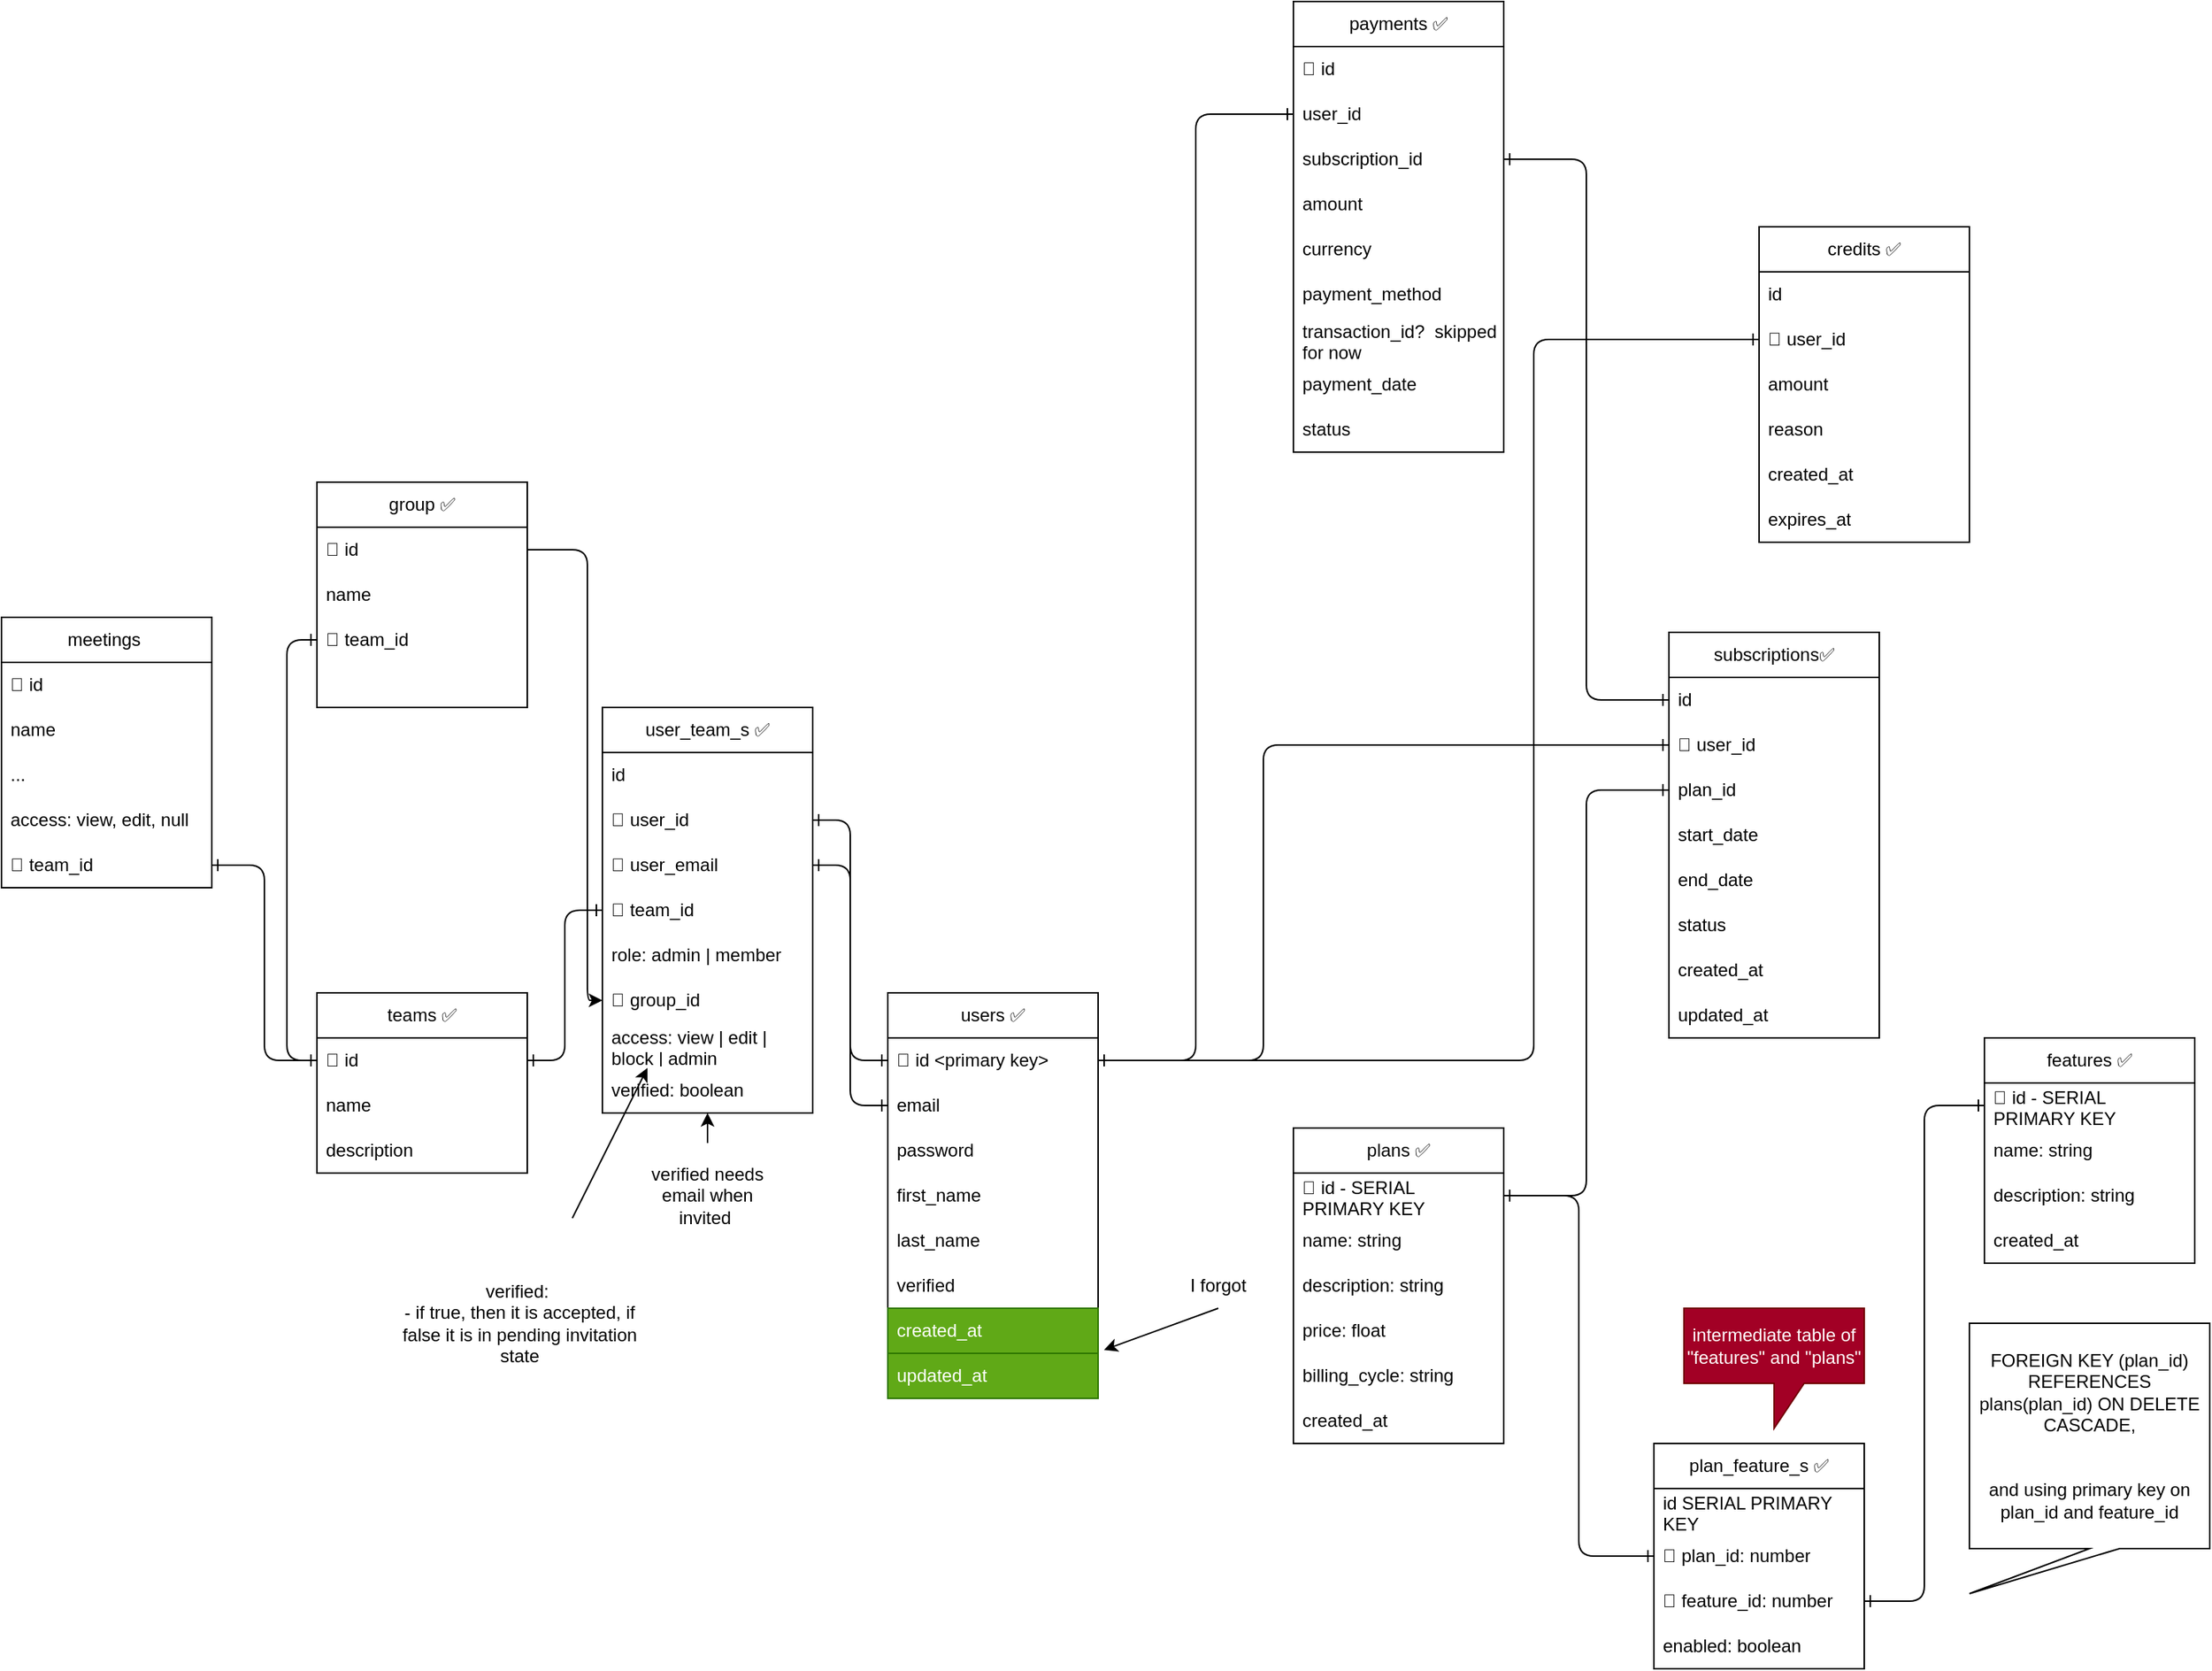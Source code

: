 <mxfile version="22.1.2" type="device" pages="6">
  <diagram id="NAsQoUvJl2eYmLoCztsX" name="database design">
    <mxGraphModel dx="1874" dy="1748" grid="1" gridSize="10" guides="1" tooltips="1" connect="1" arrows="1" fold="1" page="1" pageScale="1" pageWidth="850" pageHeight="1100" math="0" shadow="0">
      <root>
        <mxCell id="0" />
        <mxCell id="1" parent="0" />
        <mxCell id="2" value="users ✅" style="swimlane;fontStyle=0;childLayout=stackLayout;horizontal=1;startSize=30;horizontalStack=0;resizeParent=1;resizeParentMax=0;resizeLast=0;collapsible=1;marginBottom=0;whiteSpace=wrap;html=1;" parent="1" vertex="1">
          <mxGeometry x="340" y="250" width="140" height="270" as="geometry" />
        </mxCell>
        <mxCell id="3" value="🔑 id &amp;lt;primary key&amp;gt;" style="text;strokeColor=none;fillColor=none;align=left;verticalAlign=middle;spacingLeft=4;spacingRight=4;overflow=hidden;points=[[0,0.5],[1,0.5]];portConstraint=eastwest;rotatable=0;whiteSpace=wrap;html=1;" parent="2" vertex="1">
          <mxGeometry y="30" width="140" height="30" as="geometry" />
        </mxCell>
        <mxCell id="4" value="email" style="text;strokeColor=none;fillColor=none;align=left;verticalAlign=middle;spacingLeft=4;spacingRight=4;overflow=hidden;points=[[0,0.5],[1,0.5]];portConstraint=eastwest;rotatable=0;whiteSpace=wrap;html=1;" parent="2" vertex="1">
          <mxGeometry y="60" width="140" height="30" as="geometry" />
        </mxCell>
        <mxCell id="5" value="password" style="text;strokeColor=none;fillColor=none;align=left;verticalAlign=middle;spacingLeft=4;spacingRight=4;overflow=hidden;points=[[0,0.5],[1,0.5]];portConstraint=eastwest;rotatable=0;whiteSpace=wrap;html=1;" parent="2" vertex="1">
          <mxGeometry y="90" width="140" height="30" as="geometry" />
        </mxCell>
        <mxCell id="6" value="first_name" style="text;strokeColor=none;fillColor=none;align=left;verticalAlign=middle;spacingLeft=4;spacingRight=4;overflow=hidden;points=[[0,0.5],[1,0.5]];portConstraint=eastwest;rotatable=0;whiteSpace=wrap;html=1;" parent="2" vertex="1">
          <mxGeometry y="120" width="140" height="30" as="geometry" />
        </mxCell>
        <mxCell id="7" value="last_name" style="text;strokeColor=none;fillColor=none;align=left;verticalAlign=middle;spacingLeft=4;spacingRight=4;overflow=hidden;points=[[0,0.5],[1,0.5]];portConstraint=eastwest;rotatable=0;whiteSpace=wrap;html=1;" parent="2" vertex="1">
          <mxGeometry y="150" width="140" height="30" as="geometry" />
        </mxCell>
        <mxCell id="8" value="verified" style="text;strokeColor=none;fillColor=none;align=left;verticalAlign=middle;spacingLeft=4;spacingRight=4;overflow=hidden;points=[[0,0.5],[1,0.5]];portConstraint=eastwest;rotatable=0;whiteSpace=wrap;html=1;" parent="2" vertex="1">
          <mxGeometry y="180" width="140" height="30" as="geometry" />
        </mxCell>
        <mxCell id="9" value="created_at" style="text;strokeColor=#2D7600;fillColor=#60a917;align=left;verticalAlign=middle;spacingLeft=4;spacingRight=4;overflow=hidden;points=[[0,0.5],[1,0.5]];portConstraint=eastwest;rotatable=0;whiteSpace=wrap;html=1;fontColor=#ffffff;" parent="2" vertex="1">
          <mxGeometry y="210" width="140" height="30" as="geometry" />
        </mxCell>
        <mxCell id="10" value="updated_at" style="text;strokeColor=#2D7600;fillColor=#60a917;align=left;verticalAlign=middle;spacingLeft=4;spacingRight=4;overflow=hidden;points=[[0,0.5],[1,0.5]];portConstraint=eastwest;rotatable=0;whiteSpace=wrap;html=1;fontColor=#ffffff;" parent="2" vertex="1">
          <mxGeometry y="240" width="140" height="30" as="geometry" />
        </mxCell>
        <mxCell id="12" style="edgeStyle=none;html=1;exitX=0.5;exitY=1;exitDx=0;exitDy=0;entryX=1.028;entryY=-0.075;entryDx=0;entryDy=0;entryPerimeter=0;" parent="1" source="11" target="10" edge="1">
          <mxGeometry relative="1" as="geometry" />
        </mxCell>
        <mxCell id="11" value="I forgot" style="text;html=1;strokeColor=none;fillColor=none;align=center;verticalAlign=middle;whiteSpace=wrap;rounded=0;" parent="1" vertex="1">
          <mxGeometry x="530" y="430" width="60" height="30" as="geometry" />
        </mxCell>
        <mxCell id="13" value="plans ✅" style="swimlane;fontStyle=0;childLayout=stackLayout;horizontal=1;startSize=30;horizontalStack=0;resizeParent=1;resizeParentMax=0;resizeLast=0;collapsible=1;marginBottom=0;whiteSpace=wrap;html=1;" parent="1" vertex="1">
          <mxGeometry x="610" y="340" width="140" height="210" as="geometry" />
        </mxCell>
        <mxCell id="14" value="🔑 id - SERIAL PRIMARY KEY" style="text;strokeColor=none;fillColor=none;align=left;verticalAlign=middle;spacingLeft=4;spacingRight=4;overflow=hidden;points=[[0,0.5],[1,0.5]];portConstraint=eastwest;rotatable=0;whiteSpace=wrap;html=1;" parent="13" vertex="1">
          <mxGeometry y="30" width="140" height="30" as="geometry" />
        </mxCell>
        <mxCell id="15" value="name: string" style="text;strokeColor=none;fillColor=none;align=left;verticalAlign=middle;spacingLeft=4;spacingRight=4;overflow=hidden;points=[[0,0.5],[1,0.5]];portConstraint=eastwest;rotatable=0;whiteSpace=wrap;html=1;" parent="13" vertex="1">
          <mxGeometry y="60" width="140" height="30" as="geometry" />
        </mxCell>
        <mxCell id="16" value="description: string" style="text;strokeColor=none;fillColor=none;align=left;verticalAlign=middle;spacingLeft=4;spacingRight=4;overflow=hidden;points=[[0,0.5],[1,0.5]];portConstraint=eastwest;rotatable=0;whiteSpace=wrap;html=1;" parent="13" vertex="1">
          <mxGeometry y="90" width="140" height="30" as="geometry" />
        </mxCell>
        <mxCell id="17" value="price: float&amp;nbsp;" style="text;strokeColor=none;fillColor=none;align=left;verticalAlign=middle;spacingLeft=4;spacingRight=4;overflow=hidden;points=[[0,0.5],[1,0.5]];portConstraint=eastwest;rotatable=0;whiteSpace=wrap;html=1;" parent="13" vertex="1">
          <mxGeometry y="120" width="140" height="30" as="geometry" />
        </mxCell>
        <mxCell id="18" value="billing_cycle: string" style="text;strokeColor=none;fillColor=none;align=left;verticalAlign=middle;spacingLeft=4;spacingRight=4;overflow=hidden;points=[[0,0.5],[1,0.5]];portConstraint=eastwest;rotatable=0;whiteSpace=wrap;html=1;" parent="13" vertex="1">
          <mxGeometry y="150" width="140" height="30" as="geometry" />
        </mxCell>
        <mxCell id="22" value="created_at" style="text;strokeColor=none;fillColor=none;align=left;verticalAlign=middle;spacingLeft=4;spacingRight=4;overflow=hidden;points=[[0,0.5],[1,0.5]];portConstraint=eastwest;rotatable=0;whiteSpace=wrap;html=1;" parent="13" vertex="1">
          <mxGeometry y="180" width="140" height="30" as="geometry" />
        </mxCell>
        <mxCell id="23" value="features ✅" style="swimlane;fontStyle=0;childLayout=stackLayout;horizontal=1;startSize=30;horizontalStack=0;resizeParent=1;resizeParentMax=0;resizeLast=0;collapsible=1;marginBottom=0;whiteSpace=wrap;html=1;" parent="1" vertex="1">
          <mxGeometry x="1070" y="280" width="140" height="150" as="geometry" />
        </mxCell>
        <mxCell id="24" value="🔑 id - SERIAL PRIMARY KEY" style="text;strokeColor=none;fillColor=none;align=left;verticalAlign=middle;spacingLeft=4;spacingRight=4;overflow=hidden;points=[[0,0.5],[1,0.5]];portConstraint=eastwest;rotatable=0;whiteSpace=wrap;html=1;" parent="23" vertex="1">
          <mxGeometry y="30" width="140" height="30" as="geometry" />
        </mxCell>
        <mxCell id="25" value="name: string" style="text;strokeColor=none;fillColor=none;align=left;verticalAlign=middle;spacingLeft=4;spacingRight=4;overflow=hidden;points=[[0,0.5],[1,0.5]];portConstraint=eastwest;rotatable=0;whiteSpace=wrap;html=1;" parent="23" vertex="1">
          <mxGeometry y="60" width="140" height="30" as="geometry" />
        </mxCell>
        <mxCell id="26" value="description: string" style="text;strokeColor=none;fillColor=none;align=left;verticalAlign=middle;spacingLeft=4;spacingRight=4;overflow=hidden;points=[[0,0.5],[1,0.5]];portConstraint=eastwest;rotatable=0;whiteSpace=wrap;html=1;" parent="23" vertex="1">
          <mxGeometry y="90" width="140" height="30" as="geometry" />
        </mxCell>
        <mxCell id="29" value="created_at" style="text;strokeColor=none;fillColor=none;align=left;verticalAlign=middle;spacingLeft=4;spacingRight=4;overflow=hidden;points=[[0,0.5],[1,0.5]];portConstraint=eastwest;rotatable=0;whiteSpace=wrap;html=1;" parent="23" vertex="1">
          <mxGeometry y="120" width="140" height="30" as="geometry" />
        </mxCell>
        <mxCell id="30" value="plan_feature_s ✅" style="swimlane;fontStyle=0;childLayout=stackLayout;horizontal=1;startSize=30;horizontalStack=0;resizeParent=1;resizeParentMax=0;resizeLast=0;collapsible=1;marginBottom=0;whiteSpace=wrap;html=1;" parent="1" vertex="1">
          <mxGeometry x="850" y="550" width="140" height="150" as="geometry" />
        </mxCell>
        <mxCell id="31" value="id SERIAL PRIMARY KEY" style="text;strokeColor=none;fillColor=none;align=left;verticalAlign=middle;spacingLeft=4;spacingRight=4;overflow=hidden;points=[[0,0.5],[1,0.5]];portConstraint=eastwest;rotatable=0;whiteSpace=wrap;html=1;" parent="30" vertex="1">
          <mxGeometry y="30" width="140" height="30" as="geometry" />
        </mxCell>
        <mxCell id="32" value="🔑 plan_id: number" style="text;strokeColor=none;fillColor=none;align=left;verticalAlign=middle;spacingLeft=4;spacingRight=4;overflow=hidden;points=[[0,0.5],[1,0.5]];portConstraint=eastwest;rotatable=0;whiteSpace=wrap;html=1;" parent="30" vertex="1">
          <mxGeometry y="60" width="140" height="30" as="geometry" />
        </mxCell>
        <mxCell id="33" value="🔑 feature_id: number" style="text;strokeColor=none;fillColor=none;align=left;verticalAlign=middle;spacingLeft=4;spacingRight=4;overflow=hidden;points=[[0,0.5],[1,0.5]];portConstraint=eastwest;rotatable=0;whiteSpace=wrap;html=1;" parent="30" vertex="1">
          <mxGeometry y="90" width="140" height="30" as="geometry" />
        </mxCell>
        <mxCell id="38" value="enabled: boolean" style="text;strokeColor=none;fillColor=none;align=left;verticalAlign=middle;spacingLeft=4;spacingRight=4;overflow=hidden;points=[[0,0.5],[1,0.5]];portConstraint=eastwest;rotatable=0;whiteSpace=wrap;html=1;" parent="30" vertex="1">
          <mxGeometry y="120" width="140" height="30" as="geometry" />
        </mxCell>
        <mxCell id="34" value="intermediate table of &quot;features&quot; and &quot;plans&quot;" style="shape=callout;whiteSpace=wrap;html=1;perimeter=calloutPerimeter;fillColor=#a20025;fontColor=#ffffff;strokeColor=#6F0000;" parent="1" vertex="1">
          <mxGeometry x="870" y="460" width="120" height="80" as="geometry" />
        </mxCell>
        <mxCell id="39" value="FOREIGN KEY (plan_id) REFERENCES plans(plan_id) ON DELETE CASCADE,&lt;br&gt;&lt;br&gt;&lt;br&gt;and using primary key on plan_id and feature_id" style="shape=callout;whiteSpace=wrap;html=1;perimeter=calloutPerimeter;position2=0;" parent="1" vertex="1">
          <mxGeometry x="1060" y="470" width="160" height="180" as="geometry" />
        </mxCell>
        <mxCell id="40" style="edgeStyle=orthogonalEdgeStyle;html=1;exitX=0;exitY=0.5;exitDx=0;exitDy=0;entryX=1;entryY=0.5;entryDx=0;entryDy=0;startArrow=ERone;startFill=0;endArrow=ERone;endFill=0;" parent="1" source="32" target="14" edge="1">
          <mxGeometry relative="1" as="geometry" />
        </mxCell>
        <mxCell id="41" style="edgeStyle=orthogonalEdgeStyle;html=1;exitX=1;exitY=0.5;exitDx=0;exitDy=0;entryX=0;entryY=0.5;entryDx=0;entryDy=0;startArrow=ERone;startFill=0;endArrow=ERone;endFill=0;" parent="1" source="33" target="24" edge="1">
          <mxGeometry relative="1" as="geometry" />
        </mxCell>
        <mxCell id="42" value="subscriptions✅" style="swimlane;fontStyle=0;childLayout=stackLayout;horizontal=1;startSize=30;horizontalStack=0;resizeParent=1;resizeParentMax=0;resizeLast=0;collapsible=1;marginBottom=0;whiteSpace=wrap;html=1;" parent="1" vertex="1">
          <mxGeometry x="860" y="10" width="140" height="270" as="geometry" />
        </mxCell>
        <mxCell id="43" value="id" style="text;strokeColor=none;fillColor=none;align=left;verticalAlign=middle;spacingLeft=4;spacingRight=4;overflow=hidden;points=[[0,0.5],[1,0.5]];portConstraint=eastwest;rotatable=0;whiteSpace=wrap;html=1;" parent="42" vertex="1">
          <mxGeometry y="30" width="140" height="30" as="geometry" />
        </mxCell>
        <mxCell id="44" value="🔑 user_id" style="text;strokeColor=none;fillColor=none;align=left;verticalAlign=middle;spacingLeft=4;spacingRight=4;overflow=hidden;points=[[0,0.5],[1,0.5]];portConstraint=eastwest;rotatable=0;whiteSpace=wrap;html=1;" parent="42" vertex="1">
          <mxGeometry y="60" width="140" height="30" as="geometry" />
        </mxCell>
        <mxCell id="45" value="plan_id" style="text;strokeColor=none;fillColor=none;align=left;verticalAlign=middle;spacingLeft=4;spacingRight=4;overflow=hidden;points=[[0,0.5],[1,0.5]];portConstraint=eastwest;rotatable=0;whiteSpace=wrap;html=1;" parent="42" vertex="1">
          <mxGeometry y="90" width="140" height="30" as="geometry" />
        </mxCell>
        <mxCell id="46" value="start_date" style="text;strokeColor=none;fillColor=none;align=left;verticalAlign=middle;spacingLeft=4;spacingRight=4;overflow=hidden;points=[[0,0.5],[1,0.5]];portConstraint=eastwest;rotatable=0;whiteSpace=wrap;html=1;" parent="42" vertex="1">
          <mxGeometry y="120" width="140" height="30" as="geometry" />
        </mxCell>
        <mxCell id="47" value="end_date" style="text;strokeColor=none;fillColor=none;align=left;verticalAlign=middle;spacingLeft=4;spacingRight=4;overflow=hidden;points=[[0,0.5],[1,0.5]];portConstraint=eastwest;rotatable=0;whiteSpace=wrap;html=1;" parent="42" vertex="1">
          <mxGeometry y="150" width="140" height="30" as="geometry" />
        </mxCell>
        <mxCell id="48" value="status" style="text;strokeColor=none;fillColor=none;align=left;verticalAlign=middle;spacingLeft=4;spacingRight=4;overflow=hidden;points=[[0,0.5],[1,0.5]];portConstraint=eastwest;rotatable=0;whiteSpace=wrap;html=1;" parent="42" vertex="1">
          <mxGeometry y="180" width="140" height="30" as="geometry" />
        </mxCell>
        <mxCell id="49" value="created_at" style="text;strokeColor=none;fillColor=none;align=left;verticalAlign=middle;spacingLeft=4;spacingRight=4;overflow=hidden;points=[[0,0.5],[1,0.5]];portConstraint=eastwest;rotatable=0;whiteSpace=wrap;html=1;" parent="42" vertex="1">
          <mxGeometry y="210" width="140" height="30" as="geometry" />
        </mxCell>
        <mxCell id="50" value="updated_at" style="text;strokeColor=none;fillColor=none;align=left;verticalAlign=middle;spacingLeft=4;spacingRight=4;overflow=hidden;points=[[0,0.5],[1,0.5]];portConstraint=eastwest;rotatable=0;whiteSpace=wrap;html=1;" parent="42" vertex="1">
          <mxGeometry y="240" width="140" height="30" as="geometry" />
        </mxCell>
        <mxCell id="51" style="edgeStyle=orthogonalEdgeStyle;html=1;exitX=1;exitY=0.5;exitDx=0;exitDy=0;entryX=0;entryY=0.5;entryDx=0;entryDy=0;startArrow=ERone;startFill=0;endArrow=ERone;endFill=0;" parent="1" source="3" target="44" edge="1">
          <mxGeometry relative="1" as="geometry">
            <Array as="points">
              <mxPoint x="590" y="295" />
              <mxPoint x="590" y="85" />
            </Array>
          </mxGeometry>
        </mxCell>
        <mxCell id="52" style="edgeStyle=orthogonalEdgeStyle;html=1;exitX=0;exitY=0.5;exitDx=0;exitDy=0;entryX=1;entryY=0.5;entryDx=0;entryDy=0;startArrow=ERone;startFill=0;endArrow=ERone;endFill=0;" parent="1" source="45" target="14" edge="1">
          <mxGeometry relative="1" as="geometry" />
        </mxCell>
        <mxCell id="53" value="payments ✅" style="swimlane;fontStyle=0;childLayout=stackLayout;horizontal=1;startSize=30;horizontalStack=0;resizeParent=1;resizeParentMax=0;resizeLast=0;collapsible=1;marginBottom=0;whiteSpace=wrap;html=1;" parent="1" vertex="1">
          <mxGeometry x="610" y="-410" width="140" height="300" as="geometry" />
        </mxCell>
        <mxCell id="54" value="🔑 id" style="text;strokeColor=none;fillColor=none;align=left;verticalAlign=middle;spacingLeft=4;spacingRight=4;overflow=hidden;points=[[0,0.5],[1,0.5]];portConstraint=eastwest;rotatable=0;whiteSpace=wrap;html=1;" parent="53" vertex="1">
          <mxGeometry y="30" width="140" height="30" as="geometry" />
        </mxCell>
        <mxCell id="55" value="user_id" style="text;strokeColor=none;fillColor=none;align=left;verticalAlign=middle;spacingLeft=4;spacingRight=4;overflow=hidden;points=[[0,0.5],[1,0.5]];portConstraint=eastwest;rotatable=0;whiteSpace=wrap;html=1;" parent="53" vertex="1">
          <mxGeometry y="60" width="140" height="30" as="geometry" />
        </mxCell>
        <mxCell id="56" value="subscription_id" style="text;strokeColor=none;fillColor=none;align=left;verticalAlign=middle;spacingLeft=4;spacingRight=4;overflow=hidden;points=[[0,0.5],[1,0.5]];portConstraint=eastwest;rotatable=0;whiteSpace=wrap;html=1;" parent="53" vertex="1">
          <mxGeometry y="90" width="140" height="30" as="geometry" />
        </mxCell>
        <mxCell id="58" value="amount" style="text;strokeColor=none;fillColor=none;align=left;verticalAlign=middle;spacingLeft=4;spacingRight=4;overflow=hidden;points=[[0,0.5],[1,0.5]];portConstraint=eastwest;rotatable=0;whiteSpace=wrap;html=1;" parent="53" vertex="1">
          <mxGeometry y="120" width="140" height="30" as="geometry" />
        </mxCell>
        <mxCell id="59" value="currency" style="text;strokeColor=none;fillColor=none;align=left;verticalAlign=middle;spacingLeft=4;spacingRight=4;overflow=hidden;points=[[0,0.5],[1,0.5]];portConstraint=eastwest;rotatable=0;whiteSpace=wrap;html=1;" parent="53" vertex="1">
          <mxGeometry y="150" width="140" height="30" as="geometry" />
        </mxCell>
        <mxCell id="60" value="payment_method" style="text;strokeColor=none;fillColor=none;align=left;verticalAlign=middle;spacingLeft=4;spacingRight=4;overflow=hidden;points=[[0,0.5],[1,0.5]];portConstraint=eastwest;rotatable=0;whiteSpace=wrap;html=1;" parent="53" vertex="1">
          <mxGeometry y="180" width="140" height="30" as="geometry" />
        </mxCell>
        <mxCell id="61" value="transaction_id?&amp;nbsp; skipped for now" style="text;strokeColor=none;fillColor=none;align=left;verticalAlign=middle;spacingLeft=4;spacingRight=4;overflow=hidden;points=[[0,0.5],[1,0.5]];portConstraint=eastwest;rotatable=0;whiteSpace=wrap;html=1;" parent="53" vertex="1">
          <mxGeometry y="210" width="140" height="30" as="geometry" />
        </mxCell>
        <mxCell id="62" value="payment_date" style="text;strokeColor=none;fillColor=none;align=left;verticalAlign=middle;spacingLeft=4;spacingRight=4;overflow=hidden;points=[[0,0.5],[1,0.5]];portConstraint=eastwest;rotatable=0;whiteSpace=wrap;html=1;" parent="53" vertex="1">
          <mxGeometry y="240" width="140" height="30" as="geometry" />
        </mxCell>
        <mxCell id="63" value="status" style="text;strokeColor=none;fillColor=none;align=left;verticalAlign=middle;spacingLeft=4;spacingRight=4;overflow=hidden;points=[[0,0.5],[1,0.5]];portConstraint=eastwest;rotatable=0;whiteSpace=wrap;html=1;" parent="53" vertex="1">
          <mxGeometry y="270" width="140" height="30" as="geometry" />
        </mxCell>
        <mxCell id="57" style="edgeStyle=orthogonalEdgeStyle;html=1;exitX=1;exitY=0.5;exitDx=0;exitDy=0;entryX=0;entryY=0.5;entryDx=0;entryDy=0;startArrow=ERone;startFill=0;endArrow=ERone;endFill=0;" parent="1" source="3" target="55" edge="1">
          <mxGeometry relative="1" as="geometry" />
        </mxCell>
        <mxCell id="64" value="credits ✅" style="swimlane;fontStyle=0;childLayout=stackLayout;horizontal=1;startSize=30;horizontalStack=0;resizeParent=1;resizeParentMax=0;resizeLast=0;collapsible=1;marginBottom=0;whiteSpace=wrap;html=1;" parent="1" vertex="1">
          <mxGeometry x="920" y="-260" width="140" height="210" as="geometry" />
        </mxCell>
        <mxCell id="65" value="id" style="text;strokeColor=none;fillColor=none;align=left;verticalAlign=middle;spacingLeft=4;spacingRight=4;overflow=hidden;points=[[0,0.5],[1,0.5]];portConstraint=eastwest;rotatable=0;whiteSpace=wrap;html=1;" parent="64" vertex="1">
          <mxGeometry y="30" width="140" height="30" as="geometry" />
        </mxCell>
        <mxCell id="66" value="🔑 user_id" style="text;strokeColor=none;fillColor=none;align=left;verticalAlign=middle;spacingLeft=4;spacingRight=4;overflow=hidden;points=[[0,0.5],[1,0.5]];portConstraint=eastwest;rotatable=0;whiteSpace=wrap;html=1;" parent="64" vertex="1">
          <mxGeometry y="60" width="140" height="30" as="geometry" />
        </mxCell>
        <mxCell id="67" value="amount" style="text;strokeColor=none;fillColor=none;align=left;verticalAlign=middle;spacingLeft=4;spacingRight=4;overflow=hidden;points=[[0,0.5],[1,0.5]];portConstraint=eastwest;rotatable=0;whiteSpace=wrap;html=1;" parent="64" vertex="1">
          <mxGeometry y="90" width="140" height="30" as="geometry" />
        </mxCell>
        <mxCell id="68" value="reason" style="text;strokeColor=none;fillColor=none;align=left;verticalAlign=middle;spacingLeft=4;spacingRight=4;overflow=hidden;points=[[0,0.5],[1,0.5]];portConstraint=eastwest;rotatable=0;whiteSpace=wrap;html=1;" parent="64" vertex="1">
          <mxGeometry y="120" width="140" height="30" as="geometry" />
        </mxCell>
        <mxCell id="69" value="created_at" style="text;strokeColor=none;fillColor=none;align=left;verticalAlign=middle;spacingLeft=4;spacingRight=4;overflow=hidden;points=[[0,0.5],[1,0.5]];portConstraint=eastwest;rotatable=0;whiteSpace=wrap;html=1;" parent="64" vertex="1">
          <mxGeometry y="150" width="140" height="30" as="geometry" />
        </mxCell>
        <mxCell id="70" value="expires_at" style="text;strokeColor=none;fillColor=none;align=left;verticalAlign=middle;spacingLeft=4;spacingRight=4;overflow=hidden;points=[[0,0.5],[1,0.5]];portConstraint=eastwest;rotatable=0;whiteSpace=wrap;html=1;" parent="64" vertex="1">
          <mxGeometry y="180" width="140" height="30" as="geometry" />
        </mxCell>
        <mxCell id="71" style="edgeStyle=orthogonalEdgeStyle;html=1;exitX=0;exitY=0.5;exitDx=0;exitDy=0;entryX=1;entryY=0.5;entryDx=0;entryDy=0;startArrow=ERone;startFill=0;endArrow=ERone;endFill=0;" parent="1" source="66" target="3" edge="1">
          <mxGeometry relative="1" as="geometry">
            <Array as="points">
              <mxPoint x="770" y="-185" />
              <mxPoint x="770" y="295" />
            </Array>
          </mxGeometry>
        </mxCell>
        <mxCell id="1bs3SCt-qC-W8xxb2Fvd-74" style="edgeStyle=orthogonalEdgeStyle;rounded=1;orthogonalLoop=1;jettySize=auto;html=1;exitX=1;exitY=0.5;exitDx=0;exitDy=0;entryX=0;entryY=0.5;entryDx=0;entryDy=0;startArrow=ERone;startFill=0;endArrow=ERone;endFill=0;" parent="1" source="56" target="43" edge="1">
          <mxGeometry relative="1" as="geometry" />
        </mxCell>
        <mxCell id="72" value="teams ✅" style="swimlane;fontStyle=0;childLayout=stackLayout;horizontal=1;startSize=30;horizontalStack=0;resizeParent=1;resizeParentMax=0;resizeLast=0;collapsible=1;marginBottom=0;whiteSpace=wrap;html=1;" parent="1" vertex="1">
          <mxGeometry x="-40" y="250" width="140" height="120" as="geometry" />
        </mxCell>
        <mxCell id="73" value="🔑 id" style="text;strokeColor=none;fillColor=none;align=left;verticalAlign=middle;spacingLeft=4;spacingRight=4;overflow=hidden;points=[[0,0.5],[1,0.5]];portConstraint=eastwest;rotatable=0;whiteSpace=wrap;html=1;" parent="72" vertex="1">
          <mxGeometry y="30" width="140" height="30" as="geometry" />
        </mxCell>
        <mxCell id="74" value="name" style="text;strokeColor=none;fillColor=none;align=left;verticalAlign=middle;spacingLeft=4;spacingRight=4;overflow=hidden;points=[[0,0.5],[1,0.5]];portConstraint=eastwest;rotatable=0;whiteSpace=wrap;html=1;" parent="72" vertex="1">
          <mxGeometry y="60" width="140" height="30" as="geometry" />
        </mxCell>
        <mxCell id="75" value="description" style="text;strokeColor=none;fillColor=none;align=left;verticalAlign=middle;spacingLeft=4;spacingRight=4;overflow=hidden;points=[[0,0.5],[1,0.5]];portConstraint=eastwest;rotatable=0;whiteSpace=wrap;html=1;" parent="72" vertex="1">
          <mxGeometry y="90" width="140" height="30" as="geometry" />
        </mxCell>
        <mxCell id="76" value="user_team_s ✅" style="swimlane;fontStyle=0;childLayout=stackLayout;horizontal=1;startSize=30;horizontalStack=0;resizeParent=1;resizeParentMax=0;resizeLast=0;collapsible=1;marginBottom=0;whiteSpace=wrap;html=1;" parent="1" vertex="1">
          <mxGeometry x="150" y="60" width="140" height="270" as="geometry" />
        </mxCell>
        <mxCell id="77" value="id" style="text;strokeColor=none;fillColor=none;align=left;verticalAlign=middle;spacingLeft=4;spacingRight=4;overflow=hidden;points=[[0,0.5],[1,0.5]];portConstraint=eastwest;rotatable=0;whiteSpace=wrap;html=1;" parent="76" vertex="1">
          <mxGeometry y="30" width="140" height="30" as="geometry" />
        </mxCell>
        <mxCell id="78" value="🔑 user_id" style="text;strokeColor=none;fillColor=none;align=left;verticalAlign=middle;spacingLeft=4;spacingRight=4;overflow=hidden;points=[[0,0.5],[1,0.5]];portConstraint=eastwest;rotatable=0;whiteSpace=wrap;html=1;" parent="76" vertex="1">
          <mxGeometry y="60" width="140" height="30" as="geometry" />
        </mxCell>
        <mxCell id="eKg85ZTGnh6-XTOD-QUY-96" value="🔑 user_email" style="text;strokeColor=none;fillColor=none;align=left;verticalAlign=middle;spacingLeft=4;spacingRight=4;overflow=hidden;points=[[0,0.5],[1,0.5]];portConstraint=eastwest;rotatable=0;whiteSpace=wrap;html=1;" parent="76" vertex="1">
          <mxGeometry y="90" width="140" height="30" as="geometry" />
        </mxCell>
        <mxCell id="79" value="🔑 team_id" style="text;strokeColor=none;fillColor=none;align=left;verticalAlign=middle;spacingLeft=4;spacingRight=4;overflow=hidden;points=[[0,0.5],[1,0.5]];portConstraint=eastwest;rotatable=0;whiteSpace=wrap;html=1;" parent="76" vertex="1">
          <mxGeometry y="120" width="140" height="30" as="geometry" />
        </mxCell>
        <mxCell id="83" value="role: admin | member" style="text;strokeColor=none;fillColor=none;align=left;verticalAlign=middle;spacingLeft=4;spacingRight=4;overflow=hidden;points=[[0,0.5],[1,0.5]];portConstraint=eastwest;rotatable=0;whiteSpace=wrap;html=1;" parent="76" vertex="1">
          <mxGeometry y="150" width="140" height="30" as="geometry" />
        </mxCell>
        <mxCell id="w506pdXDAMGQMGKsYZG2-99" value="🔑 group_id" style="text;strokeColor=none;fillColor=none;align=left;verticalAlign=middle;spacingLeft=4;spacingRight=4;overflow=hidden;points=[[0,0.5],[1,0.5]];portConstraint=eastwest;rotatable=0;whiteSpace=wrap;html=1;" vertex="1" parent="76">
          <mxGeometry y="180" width="140" height="30" as="geometry" />
        </mxCell>
        <mxCell id="84" value="access: view | edit | block | admin" style="text;strokeColor=none;fillColor=none;align=left;verticalAlign=middle;spacingLeft=4;spacingRight=4;overflow=hidden;points=[[0,0.5],[1,0.5]];portConstraint=eastwest;rotatable=0;whiteSpace=wrap;html=1;" parent="76" vertex="1">
          <mxGeometry y="210" width="140" height="30" as="geometry" />
        </mxCell>
        <mxCell id="3sEA2ECtPMjVzuTK6ovB-84" value="verified: boolean" style="text;strokeColor=none;fillColor=none;align=left;verticalAlign=middle;spacingLeft=4;spacingRight=4;overflow=hidden;points=[[0,0.5],[1,0.5]];portConstraint=eastwest;rotatable=0;whiteSpace=wrap;html=1;" parent="76" vertex="1">
          <mxGeometry y="240" width="140" height="30" as="geometry" />
        </mxCell>
        <mxCell id="80" style="edgeStyle=orthogonalEdgeStyle;html=1;exitX=1;exitY=0.5;exitDx=0;exitDy=0;entryX=0;entryY=0.5;entryDx=0;entryDy=0;startArrow=ERone;startFill=0;endArrow=ERone;endFill=0;" parent="1" source="73" target="79" edge="1">
          <mxGeometry relative="1" as="geometry" />
        </mxCell>
        <mxCell id="81" style="edgeStyle=orthogonalEdgeStyle;html=1;exitX=0;exitY=0.5;exitDx=0;exitDy=0;entryX=1;entryY=0.5;entryDx=0;entryDy=0;startArrow=ERone;startFill=0;endArrow=ERone;endFill=0;" parent="1" source="3" target="78" edge="1">
          <mxGeometry relative="1" as="geometry" />
        </mxCell>
        <mxCell id="3sEA2ECtPMjVzuTK6ovB-86" value="" style="endArrow=classic;html=1;rounded=0;" parent="1" target="3sEA2ECtPMjVzuTK6ovB-84" edge="1">
          <mxGeometry width="50" height="50" relative="1" as="geometry">
            <mxPoint x="220" y="350" as="sourcePoint" />
            <mxPoint x="330" y="270" as="targetPoint" />
          </mxGeometry>
        </mxCell>
        <mxCell id="3sEA2ECtPMjVzuTK6ovB-87" value="verified needs email when invited&amp;nbsp;" style="text;html=1;strokeColor=none;fillColor=none;align=center;verticalAlign=middle;whiteSpace=wrap;rounded=0;" parent="1" vertex="1">
          <mxGeometry x="170" y="370" width="100" height="30" as="geometry" />
        </mxCell>
        <mxCell id="eKg85ZTGnh6-XTOD-QUY-97" style="edgeStyle=orthogonalEdgeStyle;rounded=1;orthogonalLoop=1;jettySize=auto;html=1;exitX=1;exitY=0.5;exitDx=0;exitDy=0;entryX=0;entryY=0.5;entryDx=0;entryDy=0;startArrow=ERone;startFill=0;endArrow=ERone;endFill=0;" parent="1" source="eKg85ZTGnh6-XTOD-QUY-96" target="4" edge="1">
          <mxGeometry relative="1" as="geometry" />
        </mxCell>
        <mxCell id="eKg85ZTGnh6-XTOD-QUY-98" value="" style="endArrow=classic;html=1;rounded=0;" parent="1" source="eKg85ZTGnh6-XTOD-QUY-99" edge="1">
          <mxGeometry width="50" height="50" relative="1" as="geometry">
            <mxPoint x="90" y="490" as="sourcePoint" />
            <mxPoint x="180" y="300" as="targetPoint" />
          </mxGeometry>
        </mxCell>
        <mxCell id="eKg85ZTGnh6-XTOD-QUY-99" value="verified:&amp;nbsp;&lt;br&gt;- if true, then it is accepted, if false it is in pending invitation state" style="text;html=1;strokeColor=none;fillColor=none;align=center;verticalAlign=middle;whiteSpace=wrap;rounded=0;" parent="1" vertex="1">
          <mxGeometry x="10" y="400" width="170" height="140" as="geometry" />
        </mxCell>
        <mxCell id="w506pdXDAMGQMGKsYZG2-85" value="meetings&amp;nbsp;" style="swimlane;fontStyle=0;childLayout=stackLayout;horizontal=1;startSize=30;horizontalStack=0;resizeParent=1;resizeParentMax=0;resizeLast=0;collapsible=1;marginBottom=0;whiteSpace=wrap;html=1;" vertex="1" parent="1">
          <mxGeometry x="-250" width="140" height="180" as="geometry" />
        </mxCell>
        <mxCell id="w506pdXDAMGQMGKsYZG2-86" value="🔑 id" style="text;strokeColor=none;fillColor=none;align=left;verticalAlign=middle;spacingLeft=4;spacingRight=4;overflow=hidden;points=[[0,0.5],[1,0.5]];portConstraint=eastwest;rotatable=0;whiteSpace=wrap;html=1;" vertex="1" parent="w506pdXDAMGQMGKsYZG2-85">
          <mxGeometry y="30" width="140" height="30" as="geometry" />
        </mxCell>
        <mxCell id="w506pdXDAMGQMGKsYZG2-87" value="name" style="text;strokeColor=none;fillColor=none;align=left;verticalAlign=middle;spacingLeft=4;spacingRight=4;overflow=hidden;points=[[0,0.5],[1,0.5]];portConstraint=eastwest;rotatable=0;whiteSpace=wrap;html=1;" vertex="1" parent="w506pdXDAMGQMGKsYZG2-85">
          <mxGeometry y="60" width="140" height="30" as="geometry" />
        </mxCell>
        <mxCell id="w506pdXDAMGQMGKsYZG2-88" value="..." style="text;strokeColor=none;fillColor=none;align=left;verticalAlign=middle;spacingLeft=4;spacingRight=4;overflow=hidden;points=[[0,0.5],[1,0.5]];portConstraint=eastwest;rotatable=0;whiteSpace=wrap;html=1;" vertex="1" parent="w506pdXDAMGQMGKsYZG2-85">
          <mxGeometry y="90" width="140" height="30" as="geometry" />
        </mxCell>
        <mxCell id="w506pdXDAMGQMGKsYZG2-98" value="access: view, edit, null" style="text;strokeColor=none;fillColor=none;align=left;verticalAlign=middle;spacingLeft=4;spacingRight=4;overflow=hidden;points=[[0,0.5],[1,0.5]];portConstraint=eastwest;rotatable=0;whiteSpace=wrap;html=1;" vertex="1" parent="w506pdXDAMGQMGKsYZG2-85">
          <mxGeometry y="120" width="140" height="30" as="geometry" />
        </mxCell>
        <mxCell id="w506pdXDAMGQMGKsYZG2-89" value="🔑 team_id" style="text;strokeColor=none;fillColor=none;align=left;verticalAlign=middle;spacingLeft=4;spacingRight=4;overflow=hidden;points=[[0,0.5],[1,0.5]];portConstraint=eastwest;rotatable=0;whiteSpace=wrap;html=1;" vertex="1" parent="w506pdXDAMGQMGKsYZG2-85">
          <mxGeometry y="150" width="140" height="30" as="geometry" />
        </mxCell>
        <mxCell id="w506pdXDAMGQMGKsYZG2-90" style="edgeStyle=orthogonalEdgeStyle;rounded=1;orthogonalLoop=1;jettySize=auto;html=1;exitX=1;exitY=0.5;exitDx=0;exitDy=0;entryX=0;entryY=0.5;entryDx=0;entryDy=0;startArrow=ERone;startFill=0;endArrow=ERone;endFill=0;" edge="1" parent="1" source="w506pdXDAMGQMGKsYZG2-89" target="73">
          <mxGeometry relative="1" as="geometry" />
        </mxCell>
        <mxCell id="w506pdXDAMGQMGKsYZG2-92" value="group ✅" style="swimlane;fontStyle=0;childLayout=stackLayout;horizontal=1;startSize=30;horizontalStack=0;resizeParent=1;resizeParentMax=0;resizeLast=0;collapsible=1;marginBottom=0;whiteSpace=wrap;html=1;" vertex="1" parent="1">
          <mxGeometry x="-40" y="-90" width="140" height="150" as="geometry" />
        </mxCell>
        <mxCell id="w506pdXDAMGQMGKsYZG2-93" value="🔑 id" style="text;strokeColor=none;fillColor=none;align=left;verticalAlign=middle;spacingLeft=4;spacingRight=4;overflow=hidden;points=[[0,0.5],[1,0.5]];portConstraint=eastwest;rotatable=0;whiteSpace=wrap;html=1;" vertex="1" parent="w506pdXDAMGQMGKsYZG2-92">
          <mxGeometry y="30" width="140" height="30" as="geometry" />
        </mxCell>
        <mxCell id="w506pdXDAMGQMGKsYZG2-94" value="name" style="text;strokeColor=none;fillColor=none;align=left;verticalAlign=middle;spacingLeft=4;spacingRight=4;overflow=hidden;points=[[0,0.5],[1,0.5]];portConstraint=eastwest;rotatable=0;whiteSpace=wrap;html=1;" vertex="1" parent="w506pdXDAMGQMGKsYZG2-92">
          <mxGeometry y="60" width="140" height="30" as="geometry" />
        </mxCell>
        <mxCell id="w506pdXDAMGQMGKsYZG2-95" value="🔑 team_id" style="text;strokeColor=none;fillColor=none;align=left;verticalAlign=middle;spacingLeft=4;spacingRight=4;overflow=hidden;points=[[0,0.5],[1,0.5]];portConstraint=eastwest;rotatable=0;whiteSpace=wrap;html=1;" vertex="1" parent="w506pdXDAMGQMGKsYZG2-92">
          <mxGeometry y="90" width="140" height="30" as="geometry" />
        </mxCell>
        <mxCell id="w506pdXDAMGQMGKsYZG2-97" style="text;strokeColor=none;fillColor=none;align=left;verticalAlign=middle;spacingLeft=4;spacingRight=4;overflow=hidden;points=[[0,0.5],[1,0.5]];portConstraint=eastwest;rotatable=0;whiteSpace=wrap;html=1;" vertex="1" parent="w506pdXDAMGQMGKsYZG2-92">
          <mxGeometry y="120" width="140" height="30" as="geometry" />
        </mxCell>
        <mxCell id="w506pdXDAMGQMGKsYZG2-96" style="edgeStyle=orthogonalEdgeStyle;rounded=1;orthogonalLoop=1;jettySize=auto;html=1;exitX=0;exitY=0.5;exitDx=0;exitDy=0;entryX=0;entryY=0.5;entryDx=0;entryDy=0;startArrow=ERone;startFill=0;endArrow=ERone;endFill=0;" edge="1" parent="1" source="w506pdXDAMGQMGKsYZG2-95" target="73">
          <mxGeometry relative="1" as="geometry">
            <Array as="points">
              <mxPoint x="-60" y="15" />
              <mxPoint x="-60" y="295" />
            </Array>
          </mxGeometry>
        </mxCell>
        <mxCell id="w506pdXDAMGQMGKsYZG2-100" style="edgeStyle=orthogonalEdgeStyle;rounded=1;orthogonalLoop=1;jettySize=auto;html=1;exitX=1;exitY=0.5;exitDx=0;exitDy=0;entryX=0;entryY=0.5;entryDx=0;entryDy=0;" edge="1" parent="1" source="w506pdXDAMGQMGKsYZG2-93" target="w506pdXDAMGQMGKsYZG2-99">
          <mxGeometry relative="1" as="geometry">
            <Array as="points">
              <mxPoint x="140" y="-45" />
              <mxPoint x="140" y="255" />
            </Array>
          </mxGeometry>
        </mxCell>
      </root>
    </mxGraphModel>
  </diagram>
  <diagram id="p5iRNRwd59O275Mf7fW4" name="refresh token rotation">
    <mxGraphModel dx="1434" dy="843" grid="1" gridSize="10" guides="1" tooltips="1" connect="1" arrows="1" fold="1" page="1" pageScale="1" pageWidth="850" pageHeight="1100" math="0" shadow="0">
      <root>
        <mxCell id="0" />
        <mxCell id="1" parent="0" />
      </root>
    </mxGraphModel>
  </diagram>
  <diagram id="zjiSgCHMPqHQgr1JRSDU" name="verification token">
    <mxGraphModel dx="2284" dy="843" grid="1" gridSize="10" guides="1" tooltips="1" connect="1" arrows="1" fold="1" page="1" pageScale="1" pageWidth="850" pageHeight="1100" math="0" shadow="0">
      <root>
        <mxCell id="0" />
        <mxCell id="1" parent="0" />
        <mxCell id="UFTjPSCEzM6w5ydMZWCl-2" style="edgeStyle=orthogonalEdgeStyle;rounded=0;orthogonalLoop=1;jettySize=auto;html=1;exitX=1;exitY=0.5;exitDx=0;exitDy=0;entryX=0;entryY=0.5;entryDx=0;entryDy=0;" edge="1" parent="1" source="UFTjPSCEzM6w5ydMZWCl-1" target="UFTjPSCEzM6w5ydMZWCl-3">
          <mxGeometry relative="1" as="geometry">
            <mxPoint x="360" y="150" as="targetPoint" />
          </mxGeometry>
        </mxCell>
        <mxCell id="UFTjPSCEzM6w5ydMZWCl-1" value="start" style="rounded=1;whiteSpace=wrap;html=1;arcSize=50;" vertex="1" parent="1">
          <mxGeometry x="80" y="120" width="120" height="60" as="geometry" />
        </mxCell>
        <mxCell id="UFTjPSCEzM6w5ydMZWCl-4" style="edgeStyle=orthogonalEdgeStyle;rounded=0;orthogonalLoop=1;jettySize=auto;html=1;exitX=1;exitY=0.5;exitDx=0;exitDy=0;entryX=1;entryY=0.5;entryDx=0;entryDy=0;" edge="1" parent="1" source="UFTjPSCEzM6w5ydMZWCl-3" target="UFTjPSCEzM6w5ydMZWCl-5">
          <mxGeometry relative="1" as="geometry">
            <mxPoint x="680" y="150" as="targetPoint" />
          </mxGeometry>
        </mxCell>
        <mxCell id="UFTjPSCEzM6w5ydMZWCl-3" value="register" style="rounded=0;whiteSpace=wrap;html=1;" vertex="1" parent="1">
          <mxGeometry x="380" y="120" width="120" height="60" as="geometry" />
        </mxCell>
        <mxCell id="UFTjPSCEzM6w5ydMZWCl-10" style="edgeStyle=orthogonalEdgeStyle;rounded=0;orthogonalLoop=1;jettySize=auto;html=1;exitX=0;exitY=0.5;exitDx=0;exitDy=0;entryX=1;entryY=0.5;entryDx=0;entryDy=0;" edge="1" parent="1" source="UFTjPSCEzM6w5ydMZWCl-5" target="UFTjPSCEzM6w5ydMZWCl-11">
          <mxGeometry relative="1" as="geometry">
            <mxPoint x="190" y="390" as="targetPoint" />
          </mxGeometry>
        </mxCell>
        <mxCell id="UFTjPSCEzM6w5ydMZWCl-5" value="verification token generate" style="rounded=0;whiteSpace=wrap;html=1;" vertex="1" parent="1">
          <mxGeometry x="355" y="360" width="170" height="60" as="geometry" />
        </mxCell>
        <mxCell id="UFTjPSCEzM6w5ydMZWCl-6" value="" style="image;sketch=0;aspect=fixed;html=1;points=[];align=center;fontSize=12;image=img/lib/mscae/Cache_Redis_Product.svg;" vertex="1" parent="1">
          <mxGeometry x="720" y="240" width="50" height="42" as="geometry" />
        </mxCell>
        <mxCell id="UFTjPSCEzM6w5ydMZWCl-7" style="edgeStyle=orthogonalEdgeStyle;rounded=0;orthogonalLoop=1;jettySize=auto;html=1;exitX=0.5;exitY=1;exitDx=0;exitDy=0;entryX=0.48;entryY=1;entryDx=0;entryDy=0;entryPerimeter=0;" edge="1" parent="1" source="UFTjPSCEzM6w5ydMZWCl-5" target="UFTjPSCEzM6w5ydMZWCl-6">
          <mxGeometry relative="1" as="geometry" />
        </mxCell>
        <mxCell id="UFTjPSCEzM6w5ydMZWCl-9" value="SET TOKEN" style="edgeLabel;html=1;align=center;verticalAlign=middle;resizable=0;points=[];" vertex="1" connectable="0" parent="UFTjPSCEzM6w5ydMZWCl-7">
          <mxGeometry x="-0.149" relative="1" as="geometry">
            <mxPoint as="offset" />
          </mxGeometry>
        </mxCell>
        <mxCell id="UFTjPSCEzM6w5ydMZWCl-8" value="key: user&lt;br&gt;value: token 1" style="text;html=1;strokeColor=none;fillColor=none;align=center;verticalAlign=middle;whiteSpace=wrap;rounded=0;" vertex="1" parent="1">
          <mxGeometry x="760" y="310" width="60" height="30" as="geometry" />
        </mxCell>
        <mxCell id="UFTjPSCEzM6w5ydMZWCl-12" style="edgeStyle=orthogonalEdgeStyle;rounded=0;orthogonalLoop=1;jettySize=auto;html=1;exitX=0.5;exitY=1;exitDx=0;exitDy=0;entryX=0.5;entryY=0;entryDx=0;entryDy=0;" edge="1" parent="1" source="UFTjPSCEzM6w5ydMZWCl-11" target="UFTjPSCEzM6w5ydMZWCl-14">
          <mxGeometry relative="1" as="geometry">
            <mxPoint x="105" y="570" as="targetPoint" />
          </mxGeometry>
        </mxCell>
        <mxCell id="UFTjPSCEzM6w5ydMZWCl-11" value="send verification email" style="rounded=0;whiteSpace=wrap;html=1;" vertex="1" parent="1">
          <mxGeometry x="20" y="360" width="170" height="60" as="geometry" />
        </mxCell>
        <mxCell id="UFTjPSCEzM6w5ydMZWCl-15" style="edgeStyle=orthogonalEdgeStyle;rounded=0;orthogonalLoop=1;jettySize=auto;html=1;exitX=1;exitY=0.5;exitDx=0;exitDy=0;" edge="1" parent="1" source="UFTjPSCEzM6w5ydMZWCl-14">
          <mxGeometry relative="1" as="geometry">
            <mxPoint x="320" y="620" as="targetPoint" />
          </mxGeometry>
        </mxCell>
        <mxCell id="UFTjPSCEzM6w5ydMZWCl-16" value="yes" style="edgeLabel;html=1;align=center;verticalAlign=middle;resizable=0;points=[];" vertex="1" connectable="0" parent="UFTjPSCEzM6w5ydMZWCl-15">
          <mxGeometry x="-0.157" y="2" relative="1" as="geometry">
            <mxPoint as="offset" />
          </mxGeometry>
        </mxCell>
        <mxCell id="UFTjPSCEzM6w5ydMZWCl-17" style="edgeStyle=orthogonalEdgeStyle;rounded=0;orthogonalLoop=1;jettySize=auto;html=1;exitX=0.5;exitY=1;exitDx=0;exitDy=0;entryX=0.5;entryY=0;entryDx=0;entryDy=0;" edge="1" parent="1" source="UFTjPSCEzM6w5ydMZWCl-14" target="UFTjPSCEzM6w5ydMZWCl-19">
          <mxGeometry relative="1" as="geometry">
            <mxPoint x="105" y="840" as="targetPoint" />
          </mxGeometry>
        </mxCell>
        <mxCell id="UFTjPSCEzM6w5ydMZWCl-18" value="no" style="edgeLabel;html=1;align=center;verticalAlign=middle;resizable=0;points=[];" vertex="1" connectable="0" parent="UFTjPSCEzM6w5ydMZWCl-17">
          <mxGeometry x="-0.167" y="-4" relative="1" as="geometry">
            <mxPoint as="offset" />
          </mxGeometry>
        </mxCell>
        <mxCell id="UFTjPSCEzM6w5ydMZWCl-14" value="resend verification token ?&amp;nbsp;" style="rhombus;whiteSpace=wrap;html=1;" vertex="1" parent="1">
          <mxGeometry x="65" y="580" width="80" height="80" as="geometry" />
        </mxCell>
        <mxCell id="UFTjPSCEzM6w5ydMZWCl-28" style="edgeStyle=orthogonalEdgeStyle;rounded=0;orthogonalLoop=1;jettySize=auto;html=1;exitX=0.5;exitY=1;exitDx=0;exitDy=0;entryX=0.5;entryY=0;entryDx=0;entryDy=0;" edge="1" parent="1" source="UFTjPSCEzM6w5ydMZWCl-19" target="UFTjPSCEzM6w5ydMZWCl-31">
          <mxGeometry relative="1" as="geometry">
            <mxPoint x="105" y="1070" as="targetPoint" />
          </mxGeometry>
        </mxCell>
        <mxCell id="UFTjPSCEzM6w5ydMZWCl-19" value="verify token" style="rounded=0;whiteSpace=wrap;html=1;" vertex="1" parent="1">
          <mxGeometry x="45" y="830" width="120" height="60" as="geometry" />
        </mxCell>
        <mxCell id="UFTjPSCEzM6w5ydMZWCl-20" style="edgeStyle=orthogonalEdgeStyle;rounded=0;orthogonalLoop=1;jettySize=auto;html=1;exitX=1;exitY=0.5;exitDx=0;exitDy=0;entryX=0.88;entryY=1;entryDx=0;entryDy=0;entryPerimeter=0;" edge="1" parent="1" source="UFTjPSCEzM6w5ydMZWCl-19" target="UFTjPSCEzM6w5ydMZWCl-6">
          <mxGeometry relative="1" as="geometry" />
        </mxCell>
        <mxCell id="UFTjPSCEzM6w5ydMZWCl-21" value="delete key: user" style="edgeLabel;html=1;align=center;verticalAlign=middle;resizable=0;points=[];" vertex="1" connectable="0" parent="UFTjPSCEzM6w5ydMZWCl-20">
          <mxGeometry x="-0.336" y="-4" relative="1" as="geometry">
            <mxPoint as="offset" />
          </mxGeometry>
        </mxCell>
        <mxCell id="UFTjPSCEzM6w5ydMZWCl-25" style="edgeStyle=orthogonalEdgeStyle;rounded=0;orthogonalLoop=1;jettySize=auto;html=1;exitX=0.5;exitY=1;exitDx=0;exitDy=0;entryX=1;entryY=0.25;entryDx=0;entryDy=0;" edge="1" parent="1" source="UFTjPSCEzM6w5ydMZWCl-22" target="UFTjPSCEzM6w5ydMZWCl-19">
          <mxGeometry relative="1" as="geometry" />
        </mxCell>
        <mxCell id="UFTjPSCEzM6w5ydMZWCl-22" value="regenerate verification token" style="rounded=0;whiteSpace=wrap;html=1;" vertex="1" parent="1">
          <mxGeometry x="320" y="590" width="120" height="60" as="geometry" />
        </mxCell>
        <mxCell id="UFTjPSCEzM6w5ydMZWCl-23" style="edgeStyle=orthogonalEdgeStyle;rounded=0;orthogonalLoop=1;jettySize=auto;html=1;exitX=1;exitY=0.5;exitDx=0;exitDy=0;entryX=0.24;entryY=0.976;entryDx=0;entryDy=0;entryPerimeter=0;" edge="1" parent="1" source="UFTjPSCEzM6w5ydMZWCl-22" target="UFTjPSCEzM6w5ydMZWCl-6">
          <mxGeometry relative="1" as="geometry" />
        </mxCell>
        <mxCell id="UFTjPSCEzM6w5ydMZWCl-24" value="SET TOKEN" style="edgeLabel;html=1;align=center;verticalAlign=middle;resizable=0;points=[];" vertex="1" connectable="0" parent="UFTjPSCEzM6w5ydMZWCl-23">
          <mxGeometry x="-0.734" y="2" relative="1" as="geometry">
            <mxPoint as="offset" />
          </mxGeometry>
        </mxCell>
        <mxCell id="UFTjPSCEzM6w5ydMZWCl-26" value="✅" style="text;html=1;strokeColor=none;fillColor=none;align=center;verticalAlign=middle;whiteSpace=wrap;rounded=0;" vertex="1" parent="1">
          <mxGeometry x="590" y="390" width="60" height="30" as="geometry" />
        </mxCell>
        <mxCell id="UFTjPSCEzM6w5ydMZWCl-27" value="✅" style="text;html=1;strokeColor=none;fillColor=none;align=center;verticalAlign=middle;whiteSpace=wrap;rounded=0;" vertex="1" parent="1">
          <mxGeometry x="570" y="580" width="60" height="30" as="geometry" />
        </mxCell>
        <mxCell id="UFTjPSCEzM6w5ydMZWCl-35" style="edgeStyle=orthogonalEdgeStyle;rounded=0;orthogonalLoop=1;jettySize=auto;html=1;" edge="1" parent="1" source="UFTjPSCEzM6w5ydMZWCl-31">
          <mxGeometry relative="1" as="geometry">
            <mxPoint x="105" y="1340" as="targetPoint" />
          </mxGeometry>
        </mxCell>
        <mxCell id="UFTjPSCEzM6w5ydMZWCl-36" value="yes" style="edgeLabel;html=1;align=center;verticalAlign=middle;resizable=0;points=[];" vertex="1" connectable="0" parent="UFTjPSCEzM6w5ydMZWCl-35">
          <mxGeometry x="-0.217" y="-4" relative="1" as="geometry">
            <mxPoint as="offset" />
          </mxGeometry>
        </mxCell>
        <mxCell id="UFTjPSCEzM6w5ydMZWCl-38" style="edgeStyle=orthogonalEdgeStyle;rounded=0;orthogonalLoop=1;jettySize=auto;html=1;exitX=0;exitY=0.5;exitDx=0;exitDy=0;" edge="1" parent="1" source="UFTjPSCEzM6w5ydMZWCl-31">
          <mxGeometry relative="1" as="geometry">
            <mxPoint x="-170" y="1140" as="targetPoint" />
          </mxGeometry>
        </mxCell>
        <mxCell id="UFTjPSCEzM6w5ydMZWCl-31" value="check if user + token is still available ?&amp;nbsp;" style="rhombus;whiteSpace=wrap;html=1;" vertex="1" parent="1">
          <mxGeometry x="37.5" y="1080" width="135" height="120" as="geometry" />
        </mxCell>
        <mxCell id="UFTjPSCEzM6w5ydMZWCl-32" style="edgeStyle=orthogonalEdgeStyle;rounded=0;orthogonalLoop=1;jettySize=auto;html=1;exitX=1;exitY=0.5;exitDx=0;exitDy=0;entryX=1.02;entryY=0.5;entryDx=0;entryDy=0;entryPerimeter=0;dashed=1;" edge="1" parent="1" source="UFTjPSCEzM6w5ydMZWCl-31" target="UFTjPSCEzM6w5ydMZWCl-6">
          <mxGeometry relative="1" as="geometry" />
        </mxCell>
        <mxCell id="UFTjPSCEzM6w5ydMZWCl-33" value="GET" style="edgeLabel;html=1;align=center;verticalAlign=middle;resizable=0;points=[];" vertex="1" connectable="0" parent="UFTjPSCEzM6w5ydMZWCl-32">
          <mxGeometry x="-0.474" y="1" relative="1" as="geometry">
            <mxPoint as="offset" />
          </mxGeometry>
        </mxCell>
        <mxCell id="UFTjPSCEzM6w5ydMZWCl-37" value="verified !!!" style="rounded=1;whiteSpace=wrap;html=1;fillColor=#60a917;fontColor=#ffffff;strokeColor=#2D7600;" vertex="1" parent="1">
          <mxGeometry x="45" y="1340" width="120" height="60" as="geometry" />
        </mxCell>
        <mxCell id="UFTjPSCEzM6w5ydMZWCl-39" value="error" style="rounded=1;whiteSpace=wrap;html=1;fillColor=#a20025;fontColor=#ffffff;strokeColor=#6F0000;" vertex="1" parent="1">
          <mxGeometry x="-290" y="1110" width="120" height="60" as="geometry" />
        </mxCell>
        <mxCell id="UFTjPSCEzM6w5ydMZWCl-40" value="✅" style="text;html=1;strokeColor=none;fillColor=none;align=center;verticalAlign=middle;whiteSpace=wrap;rounded=0;" vertex="1" parent="1">
          <mxGeometry x="510" y="1080" width="60" height="30" as="geometry" />
        </mxCell>
        <mxCell id="UFTjPSCEzM6w5ydMZWCl-41" value="✅" style="text;html=1;strokeColor=none;fillColor=none;align=center;verticalAlign=middle;whiteSpace=wrap;rounded=0;" vertex="1" parent="1">
          <mxGeometry x="525" y="820" width="60" height="30" as="geometry" />
        </mxCell>
      </root>
    </mxGraphModel>
  </diagram>
  <diagram id="XzO0MJdQqAWNRzECJFrZ" name="team + member">
    <mxGraphModel dx="1434" dy="907" grid="1" gridSize="10" guides="1" tooltips="1" connect="1" arrows="1" fold="1" page="1" pageScale="1" pageWidth="850" pageHeight="1100" math="0" shadow="0">
      <root>
        <mxCell id="0" />
        <mxCell id="1" parent="0" />
        <mxCell id="3HkOiUqAGYW6BjNS6RU_-2" style="edgeStyle=orthogonalEdgeStyle;rounded=0;orthogonalLoop=1;jettySize=auto;html=1;exitX=1;exitY=0.5;exitDx=0;exitDy=0;" parent="1" source="3HkOiUqAGYW6BjNS6RU_-5" edge="1">
          <mxGeometry relative="1" as="geometry">
            <mxPoint x="520" y="120" as="targetPoint" />
          </mxGeometry>
        </mxCell>
        <mxCell id="3HkOiUqAGYW6BjNS6RU_-1" value="enter /settings/member" style="rounded=0;whiteSpace=wrap;html=1;" parent="1" vertex="1">
          <mxGeometry x="220" y="90" width="120" height="60" as="geometry" />
        </mxCell>
        <mxCell id="3HkOiUqAGYW6BjNS6RU_-4" style="edgeStyle=orthogonalEdgeStyle;rounded=0;orthogonalLoop=1;jettySize=auto;html=1;exitX=1;exitY=0.5;exitDx=0;exitDy=0;entryX=0;entryY=0.5;entryDx=0;entryDy=0;" parent="1" source="3HkOiUqAGYW6BjNS6RU_-3" target="3HkOiUqAGYW6BjNS6RU_-1" edge="1">
          <mxGeometry relative="1" as="geometry" />
        </mxCell>
        <mxCell id="3HkOiUqAGYW6BjNS6RU_-3" value="start" style="rounded=1;whiteSpace=wrap;html=1;arcSize=50;fillColor=#a20025;fontColor=#ffffff;strokeColor=#6F0000;" parent="1" vertex="1">
          <mxGeometry x="30" y="90" width="120" height="60" as="geometry" />
        </mxCell>
        <mxCell id="3HkOiUqAGYW6BjNS6RU_-6" style="edgeStyle=orthogonalEdgeStyle;rounded=0;orthogonalLoop=1;jettySize=auto;html=1;exitX=1;exitY=0.5;exitDx=0;exitDy=0;" parent="1" source="3HkOiUqAGYW6BjNS6RU_-5" edge="1">
          <mxGeometry relative="1" as="geometry">
            <mxPoint x="680" y="120" as="targetPoint" />
          </mxGeometry>
        </mxCell>
        <mxCell id="3HkOiUqAGYW6BjNS6RU_-7" value="yes" style="edgeLabel;html=1;align=center;verticalAlign=middle;resizable=0;points=[];" parent="3HkOiUqAGYW6BjNS6RU_-6" vertex="1" connectable="0">
          <mxGeometry x="-0.11" relative="1" as="geometry">
            <mxPoint as="offset" />
          </mxGeometry>
        </mxCell>
        <mxCell id="3HkOiUqAGYW6BjNS6RU_-8" style="edgeStyle=orthogonalEdgeStyle;rounded=0;orthogonalLoop=1;jettySize=auto;html=1;exitX=0.5;exitY=0;exitDx=0;exitDy=0;entryX=0.461;entryY=-0.011;entryDx=0;entryDy=0;entryPerimeter=0;" parent="1" source="3HkOiUqAGYW6BjNS6RU_-5" target="3HkOiUqAGYW6BjNS6RU_-13" edge="1">
          <mxGeometry relative="1" as="geometry">
            <mxPoint x="680" y="30" as="targetPoint" />
            <Array as="points">
              <mxPoint x="470" y="30" />
              <mxPoint x="955" y="30" />
            </Array>
          </mxGeometry>
        </mxCell>
        <mxCell id="3HkOiUqAGYW6BjNS6RU_-9" value="no" style="edgeLabel;html=1;align=center;verticalAlign=middle;resizable=0;points=[];" parent="3HkOiUqAGYW6BjNS6RU_-8" vertex="1" connectable="0">
          <mxGeometry x="0.071" y="-1" relative="1" as="geometry">
            <mxPoint as="offset" />
          </mxGeometry>
        </mxCell>
        <mxCell id="3HkOiUqAGYW6BjNS6RU_-10" value="" style="edgeStyle=orthogonalEdgeStyle;rounded=0;orthogonalLoop=1;jettySize=auto;html=1;exitX=1;exitY=0.5;exitDx=0;exitDy=0;" parent="1" source="3HkOiUqAGYW6BjNS6RU_-1" target="3HkOiUqAGYW6BjNS6RU_-5" edge="1">
          <mxGeometry relative="1" as="geometry">
            <mxPoint x="520" y="120" as="targetPoint" />
            <mxPoint x="340" y="120" as="sourcePoint" />
          </mxGeometry>
        </mxCell>
        <mxCell id="3HkOiUqAGYW6BjNS6RU_-5" value="invite your first member ?" style="rhombus;whiteSpace=wrap;html=1;" parent="1" vertex="1">
          <mxGeometry x="410" y="80" width="120" height="80" as="geometry" />
        </mxCell>
        <mxCell id="3HkOiUqAGYW6BjNS6RU_-12" style="edgeStyle=orthogonalEdgeStyle;rounded=0;orthogonalLoop=1;jettySize=auto;html=1;exitX=1;exitY=0.5;exitDx=0;exitDy=0;" parent="1" source="3HkOiUqAGYW6BjNS6RU_-11" edge="1">
          <mxGeometry relative="1" as="geometry">
            <mxPoint x="900" y="120" as="targetPoint" />
          </mxGeometry>
        </mxCell>
        <mxCell id="3HkOiUqAGYW6BjNS6RU_-11" value="create the team with the specified team name" style="rounded=0;whiteSpace=wrap;html=1;" parent="1" vertex="1">
          <mxGeometry x="680" y="90" width="120" height="60" as="geometry" />
        </mxCell>
        <mxCell id="k8MXWWZDUqFiE8r2oFw5-1" style="edgeStyle=orthogonalEdgeStyle;rounded=0;orthogonalLoop=1;jettySize=auto;html=1;exitX=0.5;exitY=1;exitDx=0;exitDy=0;" parent="1" source="3HkOiUqAGYW6BjNS6RU_-13" edge="1">
          <mxGeometry relative="1" as="geometry">
            <mxPoint x="959.857" y="320" as="targetPoint" />
          </mxGeometry>
        </mxCell>
        <mxCell id="3HkOiUqAGYW6BjNS6RU_-13" value="a team member is added to the team" style="rounded=0;whiteSpace=wrap;html=1;" parent="1" vertex="1">
          <mxGeometry x="900" y="90" width="120" height="60" as="geometry" />
        </mxCell>
        <mxCell id="k8MXWWZDUqFiE8r2oFw5-3" style="edgeStyle=orthogonalEdgeStyle;rounded=0;orthogonalLoop=1;jettySize=auto;html=1;exitX=0;exitY=0.5;exitDx=0;exitDy=0;" parent="1" source="k8MXWWZDUqFiE8r2oFw5-2" edge="1">
          <mxGeometry relative="1" as="geometry">
            <mxPoint x="800" y="350" as="targetPoint" />
          </mxGeometry>
        </mxCell>
        <mxCell id="k8MXWWZDUqFiE8r2oFw5-2" value="set the team member role to &quot;member&quot;" style="rounded=0;whiteSpace=wrap;html=1;" parent="1" vertex="1">
          <mxGeometry x="900" y="320" width="120" height="60" as="geometry" />
        </mxCell>
        <mxCell id="k8MXWWZDUqFiE8r2oFw5-6" style="edgeStyle=orthogonalEdgeStyle;rounded=0;orthogonalLoop=1;jettySize=auto;html=1;exitX=0;exitY=0.5;exitDx=0;exitDy=0;entryX=1;entryY=0.5;entryDx=0;entryDy=0;" parent="1" source="k8MXWWZDUqFiE8r2oFw5-4" target="k8MXWWZDUqFiE8r2oFw5-7" edge="1">
          <mxGeometry relative="1" as="geometry">
            <mxPoint x="490" y="350" as="targetPoint" />
          </mxGeometry>
        </mxCell>
        <mxCell id="k8MXWWZDUqFiE8r2oFw5-4" value="set the default access as &quot;view&quot;" style="rounded=0;whiteSpace=wrap;html=1;" parent="1" vertex="1">
          <mxGeometry x="680" y="320" width="120" height="60" as="geometry" />
        </mxCell>
        <mxCell id="k8MXWWZDUqFiE8r2oFw5-8" style="edgeStyle=orthogonalEdgeStyle;rounded=0;orthogonalLoop=1;jettySize=auto;html=1;exitX=0;exitY=0.5;exitDx=0;exitDy=0;" parent="1" source="k8MXWWZDUqFiE8r2oFw5-7" target="k8MXWWZDUqFiE8r2oFw5-10" edge="1">
          <mxGeometry relative="1" as="geometry">
            <mxPoint x="340" y="350.333" as="targetPoint" />
          </mxGeometry>
        </mxCell>
        <mxCell id="k8MXWWZDUqFiE8r2oFw5-9" value="no" style="edgeLabel;html=1;align=center;verticalAlign=middle;resizable=0;points=[];" parent="k8MXWWZDUqFiE8r2oFw5-8" vertex="1" connectable="0">
          <mxGeometry x="-0.093" y="-1" relative="1" as="geometry">
            <mxPoint as="offset" />
          </mxGeometry>
        </mxCell>
        <mxCell id="k8MXWWZDUqFiE8r2oFw5-11" style="edgeStyle=orthogonalEdgeStyle;rounded=0;orthogonalLoop=1;jettySize=auto;html=1;exitX=0.5;exitY=1;exitDx=0;exitDy=0;entryX=0.5;entryY=0;entryDx=0;entryDy=0;" parent="1" source="k8MXWWZDUqFiE8r2oFw5-7" target="k8MXWWZDUqFiE8r2oFw5-17" edge="1">
          <mxGeometry relative="1" as="geometry">
            <mxPoint x="470.0" y="560" as="targetPoint" />
          </mxGeometry>
        </mxCell>
        <mxCell id="k8MXWWZDUqFiE8r2oFw5-12" value="yes" style="edgeLabel;html=1;align=center;verticalAlign=middle;resizable=0;points=[];" parent="k8MXWWZDUqFiE8r2oFw5-11" vertex="1" connectable="0">
          <mxGeometry x="-0.157" y="-1" relative="1" as="geometry">
            <mxPoint as="offset" />
          </mxGeometry>
        </mxCell>
        <mxCell id="k8MXWWZDUqFiE8r2oFw5-7" value="change the access permission ?&amp;nbsp;" style="rhombus;whiteSpace=wrap;html=1;fillColor=#1ba1e2;strokeColor=#006EAF;fontColor=#ffffff;" parent="1" vertex="1">
          <mxGeometry x="410" y="310" width="120" height="80" as="geometry" />
        </mxCell>
        <mxCell id="k8MXWWZDUqFiE8r2oFw5-10" value="end" style="rounded=1;whiteSpace=wrap;html=1;arcSize=50;fillColor=#a20025;fontColor=#ffffff;strokeColor=#6F0000;" parent="1" vertex="1">
          <mxGeometry x="30" y="320" width="120" height="60" as="geometry" />
        </mxCell>
        <mxCell id="k8MXWWZDUqFiE8r2oFw5-15" style="edgeStyle=orthogonalEdgeStyle;rounded=0;orthogonalLoop=1;jettySize=auto;html=1;exitX=0;exitY=0.5;exitDx=0;exitDy=0;entryX=0.5;entryY=1;entryDx=0;entryDy=0;" parent="1" target="k8MXWWZDUqFiE8r2oFw5-10" edge="1">
          <mxGeometry relative="1" as="geometry">
            <mxPoint x="150" y="599.69" as="targetPoint" />
            <mxPoint x="410" y="600" as="sourcePoint" />
          </mxGeometry>
        </mxCell>
        <mxCell id="k8MXWWZDUqFiE8r2oFw5-17" value="change permission" style="rounded=0;whiteSpace=wrap;html=1;" parent="1" vertex="1">
          <mxGeometry x="410" y="570" width="120" height="60" as="geometry" />
        </mxCell>
      </root>
    </mxGraphModel>
  </diagram>
  <diagram id="AILbxcIZXwb83vapVVFQ" name="invitation#">
    <mxGraphModel dx="1874" dy="1748" grid="1" gridSize="10" guides="1" tooltips="1" connect="1" arrows="1" fold="1" page="1" pageScale="1" pageWidth="850" pageHeight="1100" math="0" shadow="0">
      <root>
        <mxCell id="0" />
        <mxCell id="1" parent="0" />
        <mxCell id="XFfLq_Sa4paRANerzrvb-5" style="rounded=0;orthogonalLoop=1;jettySize=auto;html=1;exitX=1;exitY=0.5;exitDx=0;exitDy=0;entryX=0;entryY=0.5;entryDx=0;entryDy=0;" parent="1" source="XFfLq_Sa4paRANerzrvb-1" target="XFfLq_Sa4paRANerzrvb-11" edge="1">
          <mxGeometry relative="1" as="geometry">
            <mxPoint x="530" y="150" as="targetPoint" />
          </mxGeometry>
        </mxCell>
        <mxCell id="XFfLq_Sa4paRANerzrvb-1" value="invite user to workspace" style="rounded=0;whiteSpace=wrap;html=1;" parent="1" vertex="1">
          <mxGeometry x="210" y="110" width="120" height="60" as="geometry" />
        </mxCell>
        <mxCell id="XFfLq_Sa4paRANerzrvb-2" value="start" style="rounded=1;whiteSpace=wrap;html=1;arcSize=50;fillColor=#a20025;fontColor=#ffffff;strokeColor=#6F0000;" parent="1" vertex="1">
          <mxGeometry x="-20" y="110" width="120" height="60" as="geometry" />
        </mxCell>
        <mxCell id="XFfLq_Sa4paRANerzrvb-3" style="edgeStyle=orthogonalEdgeStyle;rounded=0;orthogonalLoop=1;jettySize=auto;html=1;exitX=1;exitY=0.5;exitDx=0;exitDy=0;entryX=0;entryY=0.5;entryDx=0;entryDy=0;" parent="1" source="XFfLq_Sa4paRANerzrvb-2" target="XFfLq_Sa4paRANerzrvb-1" edge="1">
          <mxGeometry relative="1" as="geometry">
            <mxPoint x="400" y="151" as="targetPoint" />
          </mxGeometry>
        </mxCell>
        <mxCell id="XFfLq_Sa4paRANerzrvb-7" style="edgeStyle=orthogonalEdgeStyle;rounded=0;orthogonalLoop=1;jettySize=auto;html=1;exitX=0.5;exitY=1;exitDx=0;exitDy=0;entryX=0;entryY=0.5;entryDx=0;entryDy=0;" parent="1" source="XFfLq_Sa4paRANerzrvb-6" target="XFfLq_Sa4paRANerzrvb-14" edge="1">
          <mxGeometry relative="1" as="geometry">
            <mxPoint x="1050" y="310" as="targetPoint" />
          </mxGeometry>
        </mxCell>
        <mxCell id="XFfLq_Sa4paRANerzrvb-9" value="yes" style="edgeLabel;html=1;align=center;verticalAlign=middle;resizable=0;points=[];" parent="XFfLq_Sa4paRANerzrvb-7" vertex="1" connectable="0">
          <mxGeometry x="-0.035" y="1" relative="1" as="geometry">
            <mxPoint as="offset" />
          </mxGeometry>
        </mxCell>
        <mxCell id="XFfLq_Sa4paRANerzrvb-8" style="edgeStyle=orthogonalEdgeStyle;rounded=0;orthogonalLoop=1;jettySize=auto;html=1;exitX=0.5;exitY=0;exitDx=0;exitDy=0;entryX=0;entryY=0.5;entryDx=0;entryDy=0;" parent="1" source="XFfLq_Sa4paRANerzrvb-6" target="XFfLq_Sa4paRANerzrvb-13" edge="1">
          <mxGeometry relative="1" as="geometry">
            <mxPoint x="890" y="-30" as="targetPoint" />
          </mxGeometry>
        </mxCell>
        <mxCell id="XFfLq_Sa4paRANerzrvb-10" value="no" style="edgeLabel;html=1;align=center;verticalAlign=middle;resizable=0;points=[];" parent="XFfLq_Sa4paRANerzrvb-8" vertex="1" connectable="0">
          <mxGeometry x="-0.208" y="-3" relative="1" as="geometry">
            <mxPoint as="offset" />
          </mxGeometry>
        </mxCell>
        <mxCell id="XFfLq_Sa4paRANerzrvb-6" value="existing user ?&amp;nbsp;" style="rhombus;whiteSpace=wrap;html=1;" parent="1" vertex="1">
          <mxGeometry x="710" y="90" width="220" height="100" as="geometry" />
        </mxCell>
        <mxCell id="XFfLq_Sa4paRANerzrvb-12" style="edgeStyle=orthogonalEdgeStyle;rounded=0;orthogonalLoop=1;jettySize=auto;html=1;exitX=1;exitY=0.5;exitDx=0;exitDy=0;entryX=0;entryY=0.5;entryDx=0;entryDy=0;" parent="1" source="XFfLq_Sa4paRANerzrvb-11" target="XFfLq_Sa4paRANerzrvb-6" edge="1">
          <mxGeometry relative="1" as="geometry" />
        </mxCell>
        <mxCell id="XFfLq_Sa4paRANerzrvb-11" value="send email and link" style="rounded=0;whiteSpace=wrap;html=1;" parent="1" vertex="1">
          <mxGeometry x="425" y="110" width="120" height="60" as="geometry" />
        </mxCell>
        <mxCell id="XFfLq_Sa4paRANerzrvb-15" style="edgeStyle=orthogonalEdgeStyle;rounded=0;orthogonalLoop=1;jettySize=auto;html=1;exitX=1;exitY=0.5;exitDx=0;exitDy=0;entryX=0;entryY=0.5;entryDx=0;entryDy=0;" parent="1" source="XFfLq_Sa4paRANerzrvb-13" target="XFfLq_Sa4paRANerzrvb-16" edge="1">
          <mxGeometry relative="1" as="geometry">
            <mxPoint x="1440" y="40" as="targetPoint" />
          </mxGeometry>
        </mxCell>
        <mxCell id="XFfLq_Sa4paRANerzrvb-13" value="redirect to registration page" style="rounded=0;whiteSpace=wrap;html=1;" parent="1" vertex="1">
          <mxGeometry x="1070" y="10" width="180" height="60" as="geometry" />
        </mxCell>
        <mxCell id="XFfLq_Sa4paRANerzrvb-17" style="edgeStyle=orthogonalEdgeStyle;rounded=0;orthogonalLoop=1;jettySize=auto;html=1;exitX=1;exitY=0.5;exitDx=0;exitDy=0;entryX=0;entryY=0.5;entryDx=0;entryDy=0;" parent="1" source="XFfLq_Sa4paRANerzrvb-14" target="XFfLq_Sa4paRANerzrvb-18" edge="1">
          <mxGeometry relative="1" as="geometry">
            <mxPoint x="1450" y="240" as="targetPoint" />
          </mxGeometry>
        </mxCell>
        <mxCell id="XFfLq_Sa4paRANerzrvb-14" value="redirect to login page" style="rounded=0;whiteSpace=wrap;html=1;" parent="1" vertex="1">
          <mxGeometry x="1070" y="220" width="180" height="60" as="geometry" />
        </mxCell>
        <mxCell id="L3jnQCl13dcrcdbff_gF-1" style="edgeStyle=orthogonalEdgeStyle;rounded=0;orthogonalLoop=1;jettySize=auto;html=1;exitX=1;exitY=0.5;exitDx=0;exitDy=0;entryX=0;entryY=0.5;entryDx=0;entryDy=0;" parent="1" source="XFfLq_Sa4paRANerzrvb-16" target="L3jnQCl13dcrcdbff_gF-2" edge="1">
          <mxGeometry relative="1" as="geometry">
            <mxPoint x="1670" y="-130" as="targetPoint" />
          </mxGeometry>
        </mxCell>
        <mxCell id="L3jnQCl13dcrcdbff_gF-5" style="edgeStyle=orthogonalEdgeStyle;rounded=0;orthogonalLoop=1;jettySize=auto;html=1;exitX=1;exitY=0.5;exitDx=0;exitDy=0;entryX=0;entryY=0.5;entryDx=0;entryDy=0;" parent="1" source="XFfLq_Sa4paRANerzrvb-16" target="L3jnQCl13dcrcdbff_gF-3" edge="1">
          <mxGeometry relative="1" as="geometry" />
        </mxCell>
        <mxCell id="XFfLq_Sa4paRANerzrvb-16" value="user register" style="rounded=0;whiteSpace=wrap;html=1;" parent="1" vertex="1">
          <mxGeometry x="1420" y="10" width="120" height="60" as="geometry" />
        </mxCell>
        <mxCell id="L3jnQCl13dcrcdbff_gF-6" style="edgeStyle=orthogonalEdgeStyle;rounded=0;orthogonalLoop=1;jettySize=auto;html=1;exitX=1;exitY=0.5;exitDx=0;exitDy=0;entryX=0;entryY=0.5;entryDx=0;entryDy=0;" parent="1" source="XFfLq_Sa4paRANerzrvb-18" target="L3jnQCl13dcrcdbff_gF-7" edge="1">
          <mxGeometry relative="1" as="geometry">
            <mxPoint x="1720" y="200" as="targetPoint" />
          </mxGeometry>
        </mxCell>
        <mxCell id="L3jnQCl13dcrcdbff_gF-9" style="edgeStyle=orthogonalEdgeStyle;rounded=0;orthogonalLoop=1;jettySize=auto;html=1;exitX=1;exitY=0.5;exitDx=0;exitDy=0;entryX=0;entryY=0.5;entryDx=0;entryDy=0;" parent="1" source="XFfLq_Sa4paRANerzrvb-18" target="L3jnQCl13dcrcdbff_gF-8" edge="1">
          <mxGeometry relative="1" as="geometry" />
        </mxCell>
        <mxCell id="b9QF0Qbbcst1r-Ie1Rhv-3" style="edgeStyle=orthogonalEdgeStyle;rounded=0;orthogonalLoop=1;jettySize=auto;html=1;exitX=1;exitY=0.5;exitDx=0;exitDy=0;" edge="1" parent="1" source="XFfLq_Sa4paRANerzrvb-18" target="b9QF0Qbbcst1r-Ie1Rhv-4">
          <mxGeometry relative="1" as="geometry">
            <mxPoint x="1640" y="750" as="targetPoint" />
          </mxGeometry>
        </mxCell>
        <mxCell id="XFfLq_Sa4paRANerzrvb-18" value="user login" style="rounded=0;whiteSpace=wrap;html=1;" parent="1" vertex="1">
          <mxGeometry x="1420" y="220" width="120" height="60" as="geometry" />
        </mxCell>
        <mxCell id="L3jnQCl13dcrcdbff_gF-10" style="edgeStyle=orthogonalEdgeStyle;rounded=0;orthogonalLoop=1;jettySize=auto;html=1;exitX=1;exitY=0.5;exitDx=0;exitDy=0;entryX=0.5;entryY=0;entryDx=0;entryDy=0;" parent="1" source="L3jnQCl13dcrcdbff_gF-2" target="L3jnQCl13dcrcdbff_gF-18" edge="1">
          <mxGeometry relative="1" as="geometry">
            <mxPoint x="1950" y="-219.667" as="targetPoint" />
          </mxGeometry>
        </mxCell>
        <mxCell id="L3jnQCl13dcrcdbff_gF-2" value="credential : username password" style="rounded=0;whiteSpace=wrap;html=1;" parent="1" vertex="1">
          <mxGeometry x="1710" y="-250" width="120" height="60" as="geometry" />
        </mxCell>
        <mxCell id="L3jnQCl13dcrcdbff_gF-17" style="edgeStyle=orthogonalEdgeStyle;rounded=0;orthogonalLoop=1;jettySize=auto;html=1;exitX=1;exitY=0.5;exitDx=0;exitDy=0;entryX=0.5;entryY=1;entryDx=0;entryDy=0;" parent="1" source="L3jnQCl13dcrcdbff_gF-3" target="L3jnQCl13dcrcdbff_gF-18" edge="1">
          <mxGeometry relative="1" as="geometry">
            <mxPoint x="1990" y="-29.667" as="targetPoint" />
          </mxGeometry>
        </mxCell>
        <mxCell id="L3jnQCl13dcrcdbff_gF-3" value="google auth" style="rounded=0;whiteSpace=wrap;html=1;" parent="1" vertex="1">
          <mxGeometry x="1710" y="-60" width="120" height="60" as="geometry" />
        </mxCell>
        <mxCell id="L3jnQCl13dcrcdbff_gF-21" style="edgeStyle=orthogonalEdgeStyle;rounded=0;orthogonalLoop=1;jettySize=auto;html=1;exitX=1;exitY=0.5;exitDx=0;exitDy=0;entryX=0.75;entryY=1;entryDx=0;entryDy=0;" parent="1" source="L3jnQCl13dcrcdbff_gF-7" target="L3jnQCl13dcrcdbff_gF-18" edge="1">
          <mxGeometry relative="1" as="geometry" />
        </mxCell>
        <mxCell id="L3jnQCl13dcrcdbff_gF-7" value="credential auth" style="rounded=0;whiteSpace=wrap;html=1;" parent="1" vertex="1">
          <mxGeometry x="1750" y="170" width="120" height="60" as="geometry" />
        </mxCell>
        <mxCell id="L3jnQCl13dcrcdbff_gF-8" value="google auth" style="rounded=0;whiteSpace=wrap;html=1;" parent="1" vertex="1">
          <mxGeometry x="1750" y="500" width="120" height="60" as="geometry" />
        </mxCell>
        <mxCell id="L3jnQCl13dcrcdbff_gF-13" value="payload can be passed from next js path to the backend while registering, &lt;b&gt;passed through register parameter (since it is not using next auth when registering)&lt;/b&gt;" style="shape=callout;whiteSpace=wrap;html=1;perimeter=calloutPerimeter;" parent="1" vertex="1">
          <mxGeometry x="1550" y="-350" width="470" height="80" as="geometry" />
        </mxCell>
        <mxCell id="L3jnQCl13dcrcdbff_gF-16" value="payload can be passed from next js path to the backend while registering, &lt;b&gt;can be passed through next auth signIn third argument&lt;/b&gt;" style="shape=callout;whiteSpace=wrap;html=1;perimeter=calloutPerimeter;position2=0.35;" parent="1" vertex="1">
          <mxGeometry x="1655" y="-160" width="470" height="80" as="geometry" />
        </mxCell>
        <mxCell id="L3jnQCl13dcrcdbff_gF-18" value="insert to database regarding team and membership" style="rounded=0;whiteSpace=wrap;html=1;" parent="1" vertex="1">
          <mxGeometry x="2240" y="-170" width="120" height="60" as="geometry" />
        </mxCell>
        <mxCell id="L3jnQCl13dcrcdbff_gF-19" value="payload can be passed from next js path to the backend while registering, &lt;b&gt;can be passed through next auth signIn third argument&lt;/b&gt;" style="shape=callout;whiteSpace=wrap;html=1;perimeter=calloutPerimeter;position2=0.35;" parent="1" vertex="1">
          <mxGeometry x="1680" y="80" width="470" height="80" as="geometry" />
        </mxCell>
        <mxCell id="L3jnQCl13dcrcdbff_gF-20" value="payload can be passed from next js path to the backend while registering, &lt;b&gt;can be passed through next auth signIn third argument&lt;/b&gt;" style="shape=callout;whiteSpace=wrap;html=1;perimeter=calloutPerimeter;position2=0.35;" parent="1" vertex="1">
          <mxGeometry x="1710" y="400" width="470" height="80" as="geometry" />
        </mxCell>
        <mxCell id="L3jnQCl13dcrcdbff_gF-22" style="edgeStyle=orthogonalEdgeStyle;rounded=0;orthogonalLoop=1;jettySize=auto;html=1;exitX=1;exitY=0.5;exitDx=0;exitDy=0;entryX=0.905;entryY=0.978;entryDx=0;entryDy=0;entryPerimeter=0;" parent="1" source="L3jnQCl13dcrcdbff_gF-8" target="L3jnQCl13dcrcdbff_gF-18" edge="1">
          <mxGeometry relative="1" as="geometry" />
        </mxCell>
        <mxCell id="b9QF0Qbbcst1r-Ie1Rhv-1" value="url =&amp;nbsp; /sign-in?invite_link=&amp;lt;INVITATION_LINK&amp;gt;&lt;br&gt;&lt;br&gt;%2F is slash / character&lt;br&gt;%3F is question mark" style="shape=callout;whiteSpace=wrap;html=1;perimeter=calloutPerimeter;" vertex="1" parent="1">
          <mxGeometry x="930" y="300" width="440" height="220" as="geometry" />
        </mxCell>
        <mxCell id="b9QF0Qbbcst1r-Ie1Rhv-2" value="url =&amp;nbsp; /sign-up?invite_link=&amp;lt;INVITATION_LINK&amp;gt;&lt;br&gt;&lt;br&gt;%2F is slash / character&lt;br&gt;%3F is question mark" style="shape=callout;whiteSpace=wrap;html=1;perimeter=calloutPerimeter;" vertex="1" parent="1">
          <mxGeometry x="960" y="-240" width="440" height="220" as="geometry" />
        </mxCell>
        <mxCell id="b9QF0Qbbcst1r-Ie1Rhv-4" value="validate team invitation from active session" style="rounded=0;whiteSpace=wrap;html=1;" vertex="1" parent="1">
          <mxGeometry x="1500" y="750" width="120" height="60" as="geometry" />
        </mxCell>
      </root>
    </mxGraphModel>
  </diagram>
  <diagram id="yNhQrPzj0DW9xNQEbJVp" name="Page-6">
    <mxGraphModel dx="1195" dy="1803" grid="1" gridSize="10" guides="1" tooltips="1" connect="1" arrows="1" fold="1" page="1" pageScale="1" pageWidth="850" pageHeight="1100" math="0" shadow="0">
      <root>
        <mxCell id="0" />
        <mxCell id="1" parent="0" />
        <mxCell id="jhZ8ewAuxzVfjbAx3WqP-1" value="requesting an api" style="rounded=0;whiteSpace=wrap;html=1;" parent="1" vertex="1">
          <mxGeometry x="210" y="160" width="120" height="60" as="geometry" />
        </mxCell>
        <mxCell id="jhZ8ewAuxzVfjbAx3WqP-3" style="edgeStyle=orthogonalEdgeStyle;rounded=0;orthogonalLoop=1;jettySize=auto;html=1;exitX=1;exitY=0.5;exitDx=0;exitDy=0;entryX=0;entryY=0.5;entryDx=0;entryDy=0;" parent="1" source="jhZ8ewAuxzVfjbAx3WqP-2" target="jhZ8ewAuxzVfjbAx3WqP-1" edge="1">
          <mxGeometry relative="1" as="geometry" />
        </mxCell>
        <mxCell id="jhZ8ewAuxzVfjbAx3WqP-2" value="start" style="rounded=1;whiteSpace=wrap;html=1;arcSize=50;fillColor=#a20025;fontColor=#ffffff;strokeColor=#6F0000;" parent="1" vertex="1">
          <mxGeometry x="40" y="160" width="120" height="60" as="geometry" />
        </mxCell>
        <mxCell id="jhZ8ewAuxzVfjbAx3WqP-6" style="edgeStyle=orthogonalEdgeStyle;rounded=0;orthogonalLoop=1;jettySize=auto;html=1;exitX=0.5;exitY=0;exitDx=0;exitDy=0;entryX=0;entryY=0.5;entryDx=0;entryDy=0;" parent="1" source="jhZ8ewAuxzVfjbAx3WqP-5" target="jhZ8ewAuxzVfjbAx3WqP-9" edge="1">
          <mxGeometry relative="1" as="geometry">
            <mxPoint x="850" y="110" as="targetPoint" />
          </mxGeometry>
        </mxCell>
        <mxCell id="jhZ8ewAuxzVfjbAx3WqP-12" value="NO" style="edgeLabel;html=1;align=center;verticalAlign=middle;resizable=0;points=[];" parent="jhZ8ewAuxzVfjbAx3WqP-6" vertex="1" connectable="0">
          <mxGeometry x="-0.179" y="3" relative="1" as="geometry">
            <mxPoint as="offset" />
          </mxGeometry>
        </mxCell>
        <mxCell id="jhZ8ewAuxzVfjbAx3WqP-7" style="edgeStyle=orthogonalEdgeStyle;rounded=0;orthogonalLoop=1;jettySize=auto;html=1;exitX=0.5;exitY=1;exitDx=0;exitDy=0;entryX=0;entryY=0.5;entryDx=0;entryDy=0;" parent="1" source="jhZ8ewAuxzVfjbAx3WqP-5" target="jhZ8ewAuxzVfjbAx3WqP-14" edge="1">
          <mxGeometry relative="1" as="geometry">
            <mxPoint x="650.96" y="297.02" as="targetPoint" />
          </mxGeometry>
        </mxCell>
        <mxCell id="jhZ8ewAuxzVfjbAx3WqP-11" value="YES" style="edgeLabel;html=1;align=center;verticalAlign=middle;resizable=0;points=[];" parent="jhZ8ewAuxzVfjbAx3WqP-7" vertex="1" connectable="0">
          <mxGeometry x="-0.129" y="2" relative="1" as="geometry">
            <mxPoint as="offset" />
          </mxGeometry>
        </mxCell>
        <mxCell id="jhZ8ewAuxzVfjbAx3WqP-8" value="" style="edgeStyle=orthogonalEdgeStyle;rounded=0;orthogonalLoop=1;jettySize=auto;html=1;exitX=1;exitY=0.5;exitDx=0;exitDy=0;" parent="1" source="jhZ8ewAuxzVfjbAx3WqP-1" target="jhZ8ewAuxzVfjbAx3WqP-5" edge="1">
          <mxGeometry relative="1" as="geometry">
            <mxPoint x="640" y="190" as="targetPoint" />
            <mxPoint x="370" y="190" as="sourcePoint" />
          </mxGeometry>
        </mxCell>
        <mxCell id="jhZ8ewAuxzVfjbAx3WqP-5" value="need response?" style="rhombus;whiteSpace=wrap;html=1;" parent="1" vertex="1">
          <mxGeometry x="380" y="150" width="180" height="80" as="geometry" />
        </mxCell>
        <mxCell id="jhZ8ewAuxzVfjbAx3WqP-25" style="edgeStyle=orthogonalEdgeStyle;rounded=0;orthogonalLoop=1;jettySize=auto;html=1;exitX=1;exitY=0.5;exitDx=0;exitDy=0;entryX=0;entryY=0.5;entryDx=0;entryDy=0;" parent="1" source="jhZ8ewAuxzVfjbAx3WqP-9" target="jhZ8ewAuxzVfjbAx3WqP-28" edge="1">
          <mxGeometry relative="1" as="geometry">
            <mxPoint x="1345" y="60" as="targetPoint" />
            <Array as="points">
              <mxPoint x="960" y="90" />
              <mxPoint x="960" y="10" />
              <mxPoint x="1220" y="10" />
              <mxPoint x="1220" y="270" />
            </Array>
          </mxGeometry>
        </mxCell>
        <mxCell id="jhZ8ewAuxzVfjbAx3WqP-9" value="&amp;lt;feauture_name&amp;gt;.user.action.ts" style="rounded=0;whiteSpace=wrap;html=1;" parent="1" vertex="1">
          <mxGeometry x="650" y="60" width="220" height="60" as="geometry" />
        </mxCell>
        <mxCell id="jhZ8ewAuxzVfjbAx3WqP-18" style="edgeStyle=orthogonalEdgeStyle;rounded=0;orthogonalLoop=1;jettySize=auto;html=1;exitX=0.5;exitY=0;exitDx=0;exitDy=0;entryX=0;entryY=0.5;entryDx=0;entryDy=0;" parent="1" source="jhZ8ewAuxzVfjbAx3WqP-14" target="jhZ8ewAuxzVfjbAx3WqP-17" edge="1">
          <mxGeometry relative="1" as="geometry" />
        </mxCell>
        <mxCell id="jhZ8ewAuxzVfjbAx3WqP-21" value="QUERY" style="edgeLabel;html=1;align=center;verticalAlign=middle;resizable=0;points=[];" parent="jhZ8ewAuxzVfjbAx3WqP-18" vertex="1" connectable="0">
          <mxGeometry x="-0.016" y="-1" relative="1" as="geometry">
            <mxPoint as="offset" />
          </mxGeometry>
        </mxCell>
        <mxCell id="jhZ8ewAuxzVfjbAx3WqP-20" style="edgeStyle=orthogonalEdgeStyle;rounded=0;orthogonalLoop=1;jettySize=auto;html=1;exitX=0.5;exitY=1;exitDx=0;exitDy=0;entryX=0;entryY=0.5;entryDx=0;entryDy=0;" parent="1" source="jhZ8ewAuxzVfjbAx3WqP-14" target="jhZ8ewAuxzVfjbAx3WqP-19" edge="1">
          <mxGeometry relative="1" as="geometry" />
        </mxCell>
        <mxCell id="jhZ8ewAuxzVfjbAx3WqP-22" value="MUTATION" style="edgeLabel;html=1;align=center;verticalAlign=middle;resizable=0;points=[];" parent="jhZ8ewAuxzVfjbAx3WqP-20" vertex="1" connectable="0">
          <mxGeometry x="0.005" y="2" relative="1" as="geometry">
            <mxPoint as="offset" />
          </mxGeometry>
        </mxCell>
        <mxCell id="jhZ8ewAuxzVfjbAx3WqP-14" value="query or mutation?" style="rhombus;whiteSpace=wrap;html=1;" parent="1" vertex="1">
          <mxGeometry x="720" y="290" width="180" height="80" as="geometry" />
        </mxCell>
        <mxCell id="jhZ8ewAuxzVfjbAx3WqP-16" value="e.g: sending invitation email etc" style="shape=callout;whiteSpace=wrap;html=1;perimeter=calloutPerimeter;" parent="1" vertex="1">
          <mxGeometry x="720" y="-30" width="120" height="80" as="geometry" />
        </mxCell>
        <mxCell id="jhZ8ewAuxzVfjbAx3WqP-29" style="edgeStyle=orthogonalEdgeStyle;rounded=0;orthogonalLoop=1;jettySize=auto;html=1;exitX=1;exitY=0.5;exitDx=0;exitDy=0;entryX=0;entryY=0.5;entryDx=0;entryDy=0;" parent="1" source="jhZ8ewAuxzVfjbAx3WqP-17" target="jhZ8ewAuxzVfjbAx3WqP-28" edge="1">
          <mxGeometry relative="1" as="geometry" />
        </mxCell>
        <mxCell id="jhZ8ewAuxzVfjbAx3WqP-17" value="query + state management (probably persistence if needed)" style="rounded=0;whiteSpace=wrap;html=1;" parent="1" vertex="1">
          <mxGeometry x="980" y="180" width="120" height="60" as="geometry" />
        </mxCell>
        <mxCell id="jhZ8ewAuxzVfjbAx3WqP-30" style="edgeStyle=orthogonalEdgeStyle;rounded=0;orthogonalLoop=1;jettySize=auto;html=1;exitX=1;exitY=0.5;exitDx=0;exitDy=0;entryX=0;entryY=0.5;entryDx=0;entryDy=0;" parent="1" source="jhZ8ewAuxzVfjbAx3WqP-19" target="jhZ8ewAuxzVfjbAx3WqP-28" edge="1">
          <mxGeometry relative="1" as="geometry" />
        </mxCell>
        <mxCell id="jhZ8ewAuxzVfjbAx3WqP-19" value="mutation + update state management (probably persistence if needed)" style="rounded=0;whiteSpace=wrap;html=1;" parent="1" vertex="1">
          <mxGeometry x="980" y="430" width="120" height="60" as="geometry" />
        </mxCell>
        <mxCell id="jhZ8ewAuxzVfjbAx3WqP-23" value="e.g: GET information without changing database" style="shape=callout;whiteSpace=wrap;html=1;perimeter=calloutPerimeter;" parent="1" vertex="1">
          <mxGeometry x="1010" y="80" width="120" height="80" as="geometry" />
        </mxCell>
        <mxCell id="jhZ8ewAuxzVfjbAx3WqP-24" value="e.g: POST information&amp;nbsp;" style="shape=callout;whiteSpace=wrap;html=1;perimeter=calloutPerimeter;" parent="1" vertex="1">
          <mxGeometry x="990" y="330" width="120" height="80" as="geometry" />
        </mxCell>
        <mxCell id="jhZ8ewAuxzVfjbAx3WqP-28" value="call to widya notulensi backend directly but for easier calling use widnotBackendService" style="rounded=0;whiteSpace=wrap;html=1;" parent="1" vertex="1">
          <mxGeometry x="1280" y="240" width="270" height="60" as="geometry" />
        </mxCell>
      </root>
    </mxGraphModel>
  </diagram>
</mxfile>

